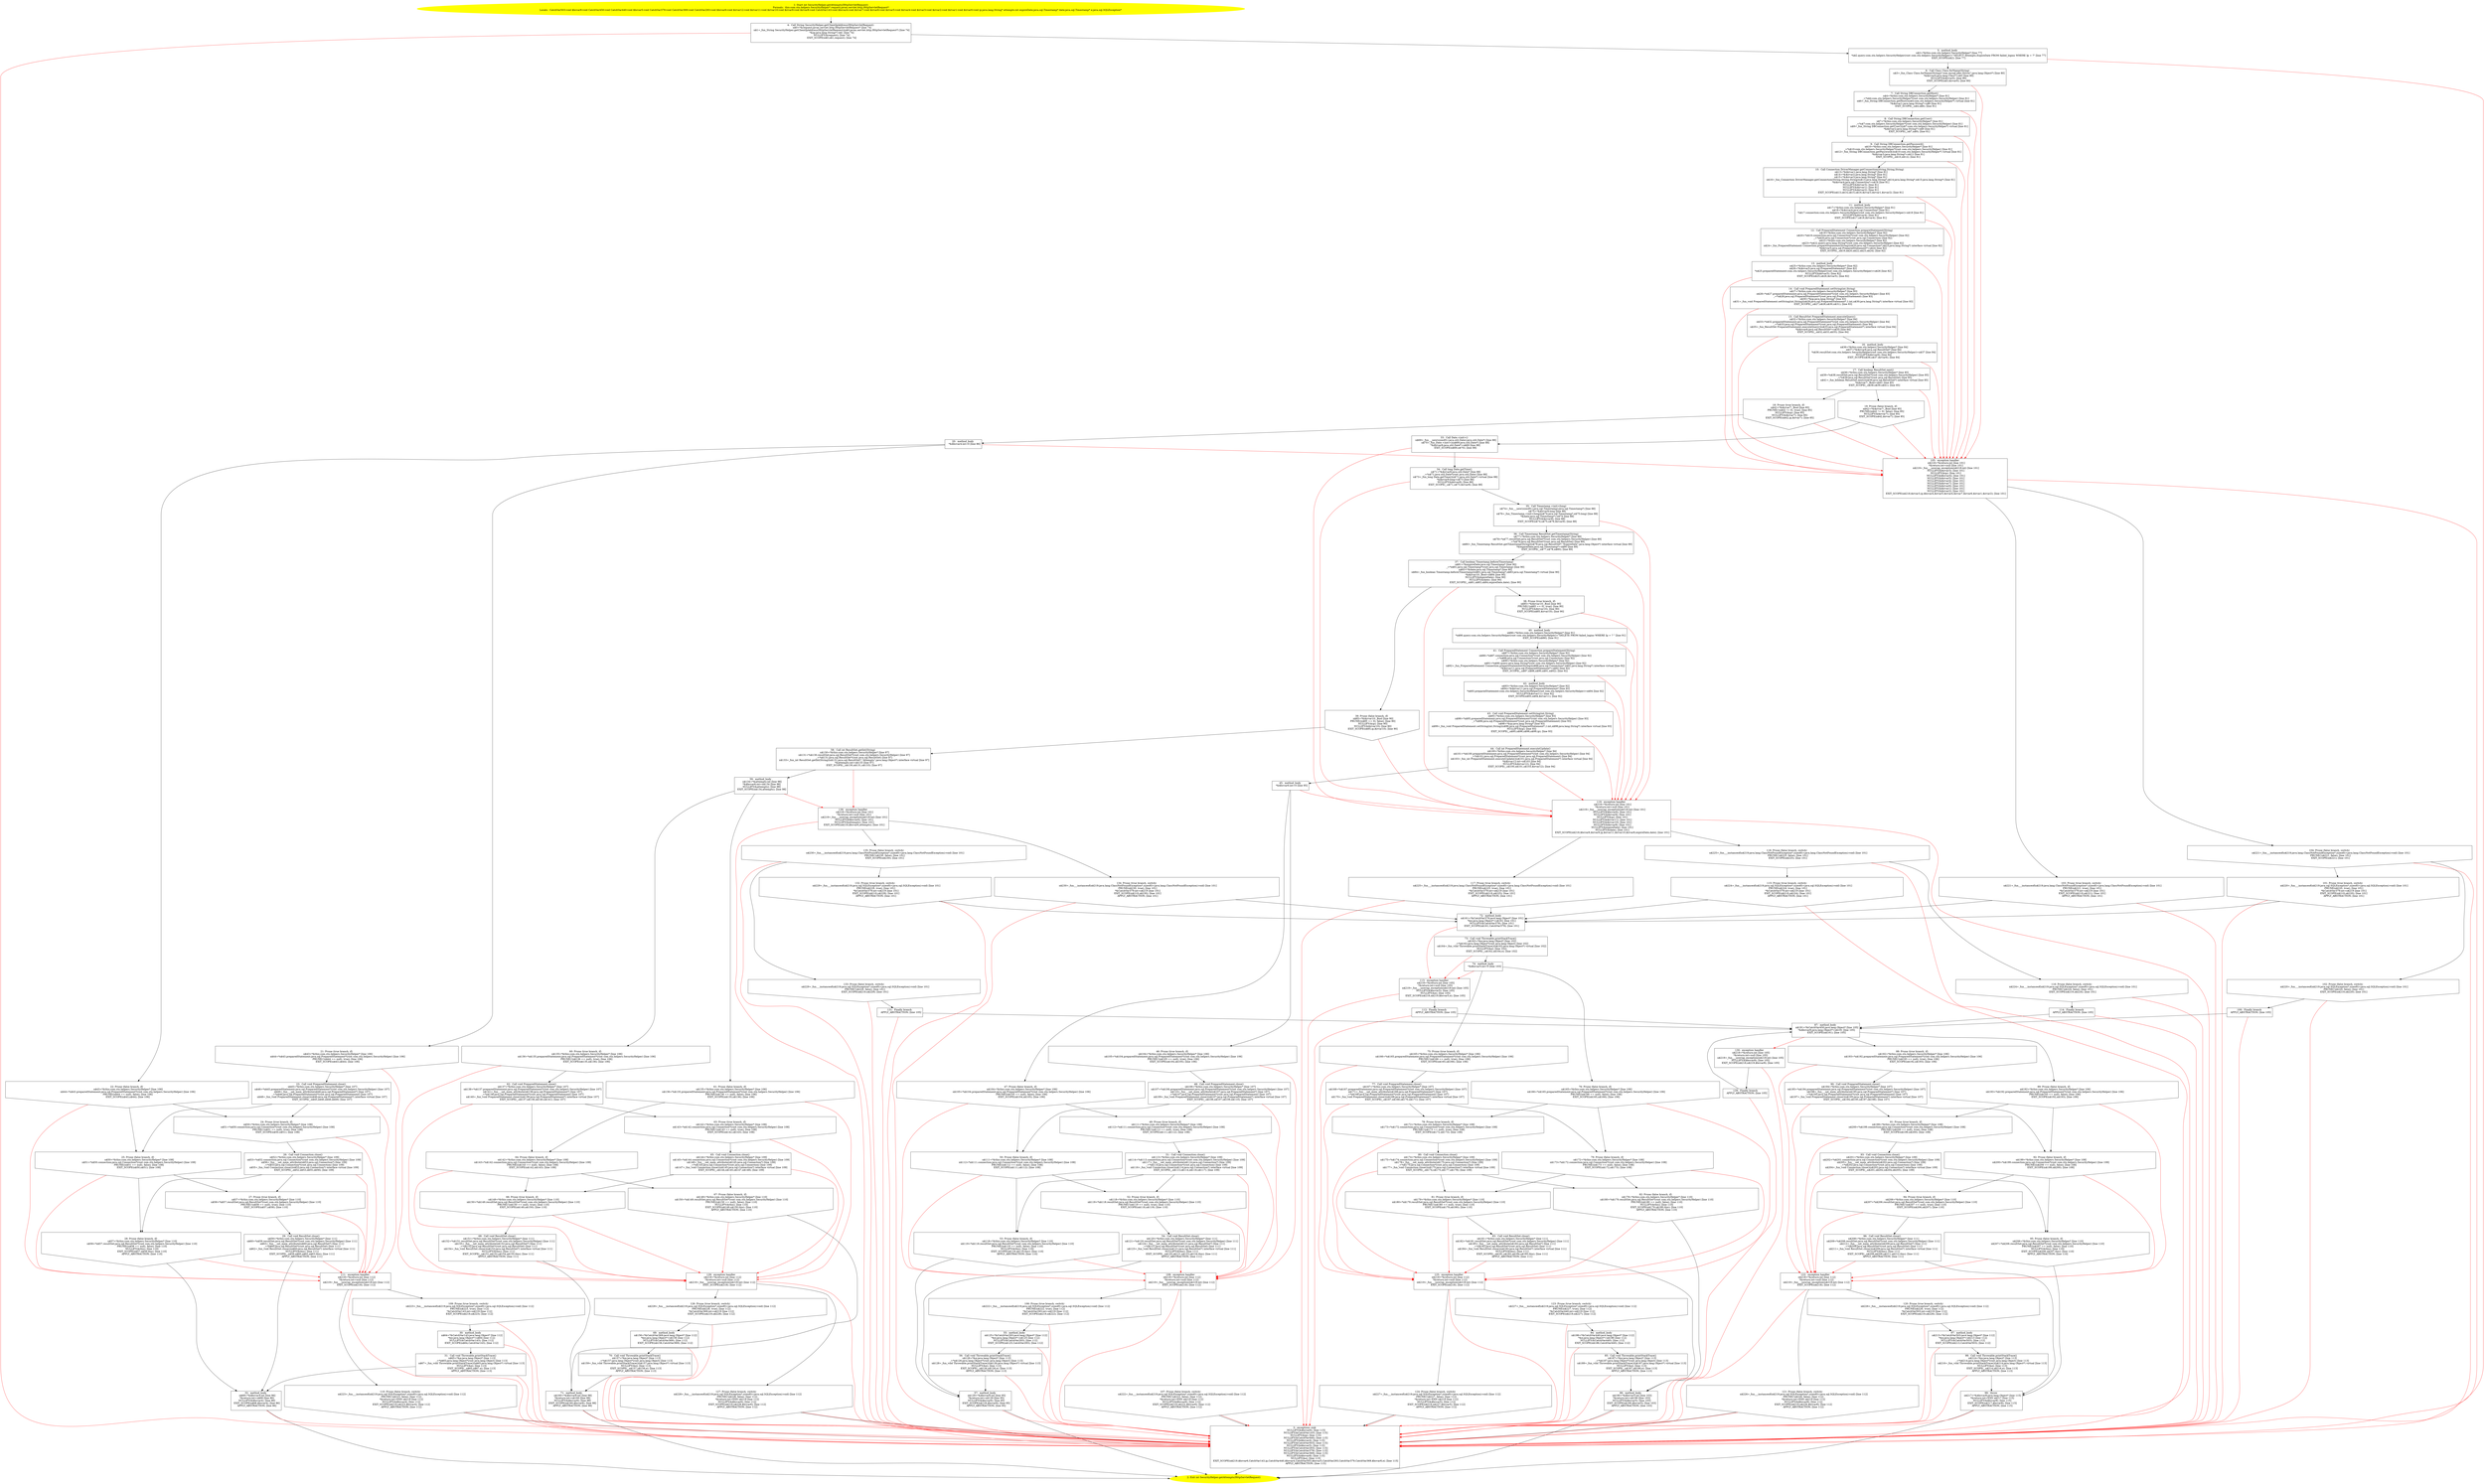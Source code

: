 /* @generated */
digraph cfg {
"com.stn.helpers.SecurityHelper.getAttempts(javax.servlet.http.HttpServletRequest):int.eef283651f16c05effd16985ae8a646c_1" [label="1: Start int SecurityHelper.getAttempts(HttpServletRequest)\nFormals:  this:com.stn.helpers.SecurityHelper* request:javax.servlet.http.HttpServletRequest*\nLocals:  CatchVar503:void $bcvar8:void CatchVar450:void CatchVar440:void $bcvar5:void CatchVar379:void CatchVar369:void CatchVar293:void $bcvar6:void $irvar12:void $irvar11:void $irvar10:void $irvar9:void $irvar8:void CatchVar143:void $bcvar4:void $irvar7:void $irvar6:void $irvar5:void $irvar4:void $irvar3:void $irvar2:void $irvar1:void $irvar0:void ip:java.lang.String* attempts:int expireDate:java.sql.Timestamp* date:java.sql.Timestamp* e:java.sql.SQLException* \n  " color=yellow style=filled]
	

	 "com.stn.helpers.SecurityHelper.getAttempts(javax.servlet.http.HttpServletRequest):int.eef283651f16c05effd16985ae8a646c_1" -> "com.stn.helpers.SecurityHelper.getAttempts(javax.servlet.http.HttpServletRequest):int.eef283651f16c05effd16985ae8a646c_4" ;
"com.stn.helpers.SecurityHelper.getAttempts(javax.servlet.http.HttpServletRequest):int.eef283651f16c05effd16985ae8a646c_2" [label="2: Exit int SecurityHelper.getAttempts(HttpServletRequest) \n  " color=yellow style=filled]
	

"com.stn.helpers.SecurityHelper.getAttempts(javax.servlet.http.HttpServletRequest):int.eef283651f16c05effd16985ae8a646c_3" [label="3:  exceptions sink \n   NULLIFY(&$bcvar6); [line 115]\n  NULLIFY(&CatchVar143); [line 115]\n  NULLIFY(&ip); [line 115]\n  NULLIFY(&CatchVar440); [line 115]\n  NULLIFY(&$bcvar4); [line 115]\n  NULLIFY(&CatchVar503); [line 115]\n  NULLIFY(&$bcvar5); [line 115]\n  NULLIFY(&CatchVar293); [line 115]\n  NULLIFY(&CatchVar379); [line 115]\n  NULLIFY(&CatchVar369); [line 115]\n  NULLIFY(&$bcvar8); [line 115]\n  NULLIFY(&e); [line 115]\n  EXIT_SCOPE(n$219,$bcvar6,CatchVar143,ip,CatchVar440,$bcvar4,CatchVar503,$bcvar5,CatchVar293,CatchVar379,CatchVar369,$bcvar8,e); [line 115]\n  APPLY_ABSTRACTION; [line 115]\n " shape="box"]
	

	 "com.stn.helpers.SecurityHelper.getAttempts(javax.servlet.http.HttpServletRequest):int.eef283651f16c05effd16985ae8a646c_3" -> "com.stn.helpers.SecurityHelper.getAttempts(javax.servlet.http.HttpServletRequest):int.eef283651f16c05effd16985ae8a646c_2" ;
"com.stn.helpers.SecurityHelper.getAttempts(javax.servlet.http.HttpServletRequest):int.eef283651f16c05effd16985ae8a646c_4" [label="4:  Call String SecurityHelper.getClientIpAddress(HttpServletRequest) \n   n$0=*&request:javax.servlet.http.HttpServletRequest* [line 74]\n  n$1=_fun_String SecurityHelper.getClientIpAddress(HttpServletRequest)(n$0:javax.servlet.http.HttpServletRequest*) [line 74]\n  *&ip:java.lang.String*=n$1 [line 74]\n  NULLIFY(&request); [line 74]\n  EXIT_SCOPE(n$0,n$1,request); [line 74]\n " shape="box"]
	

	 "com.stn.helpers.SecurityHelper.getAttempts(javax.servlet.http.HttpServletRequest):int.eef283651f16c05effd16985ae8a646c_4" -> "com.stn.helpers.SecurityHelper.getAttempts(javax.servlet.http.HttpServletRequest):int.eef283651f16c05effd16985ae8a646c_5" ;
	 "com.stn.helpers.SecurityHelper.getAttempts(javax.servlet.http.HttpServletRequest):int.eef283651f16c05effd16985ae8a646c_4" -> "com.stn.helpers.SecurityHelper.getAttempts(javax.servlet.http.HttpServletRequest):int.eef283651f16c05effd16985ae8a646c_3" [color="red" ];
"com.stn.helpers.SecurityHelper.getAttempts(javax.servlet.http.HttpServletRequest):int.eef283651f16c05effd16985ae8a646c_5" [label="5:  method_body \n   n$2=*&this:com.stn.helpers.SecurityHelper* [line 77]\n  *n$2.query:com.stn.helpers.SecurityHelper(root com.stn.helpers.SecurityHelper)=\"SELECT Attempts,ExpireDate FROM failed_logins WHERE Ip = ?\" [line 77]\n  EXIT_SCOPE(n$2); [line 77]\n " shape="box"]
	

	 "com.stn.helpers.SecurityHelper.getAttempts(javax.servlet.http.HttpServletRequest):int.eef283651f16c05effd16985ae8a646c_5" -> "com.stn.helpers.SecurityHelper.getAttempts(javax.servlet.http.HttpServletRequest):int.eef283651f16c05effd16985ae8a646c_6" ;
	 "com.stn.helpers.SecurityHelper.getAttempts(javax.servlet.http.HttpServletRequest):int.eef283651f16c05effd16985ae8a646c_5" -> "com.stn.helpers.SecurityHelper.getAttempts(javax.servlet.http.HttpServletRequest):int.eef283651f16c05effd16985ae8a646c_3" [color="red" ];
"com.stn.helpers.SecurityHelper.getAttempts(javax.servlet.http.HttpServletRequest):int.eef283651f16c05effd16985ae8a646c_6" [label="6:  Call Class Class.forName(String) \n   n$3=_fun_Class Class.forName(String)(\"com.mysql.jdbc.Driver\":java.lang.Object*) [line 80]\n  *&$irvar0:java.lang.Class*=n$3 [line 80]\n  NULLIFY(&$irvar0); [line 80]\n  EXIT_SCOPE(n$3,$irvar0); [line 80]\n " shape="box"]
	

	 "com.stn.helpers.SecurityHelper.getAttempts(javax.servlet.http.HttpServletRequest):int.eef283651f16c05effd16985ae8a646c_6" -> "com.stn.helpers.SecurityHelper.getAttempts(javax.servlet.http.HttpServletRequest):int.eef283651f16c05effd16985ae8a646c_7" ;
	 "com.stn.helpers.SecurityHelper.getAttempts(javax.servlet.http.HttpServletRequest):int.eef283651f16c05effd16985ae8a646c_6" -> "com.stn.helpers.SecurityHelper.getAttempts(javax.servlet.http.HttpServletRequest):int.eef283651f16c05effd16985ae8a646c_105" [color="red" ];
"com.stn.helpers.SecurityHelper.getAttempts(javax.servlet.http.HttpServletRequest):int.eef283651f16c05effd16985ae8a646c_7" [label="7:  Call String DBConnection.getHost() \n   n$4=*&this:com.stn.helpers.SecurityHelper* [line 81]\n  _=*n$4:com.stn.helpers.SecurityHelper*(root com.stn.helpers.SecurityHelper) [line 81]\n  n$6=_fun_String DBConnection.getHost()(n$4:com.stn.helpers.SecurityHelper*) virtual [line 81]\n  *&$irvar1:java.lang.String*=n$6 [line 81]\n  EXIT_SCOPE(_,n$4,n$6); [line 81]\n " shape="box"]
	

	 "com.stn.helpers.SecurityHelper.getAttempts(javax.servlet.http.HttpServletRequest):int.eef283651f16c05effd16985ae8a646c_7" -> "com.stn.helpers.SecurityHelper.getAttempts(javax.servlet.http.HttpServletRequest):int.eef283651f16c05effd16985ae8a646c_8" ;
	 "com.stn.helpers.SecurityHelper.getAttempts(javax.servlet.http.HttpServletRequest):int.eef283651f16c05effd16985ae8a646c_7" -> "com.stn.helpers.SecurityHelper.getAttempts(javax.servlet.http.HttpServletRequest):int.eef283651f16c05effd16985ae8a646c_105" [color="red" ];
"com.stn.helpers.SecurityHelper.getAttempts(javax.servlet.http.HttpServletRequest):int.eef283651f16c05effd16985ae8a646c_8" [label="8:  Call String DBConnection.getUser() \n   n$7=*&this:com.stn.helpers.SecurityHelper* [line 81]\n  _=*n$7:com.stn.helpers.SecurityHelper*(root com.stn.helpers.SecurityHelper) [line 81]\n  n$9=_fun_String DBConnection.getUser()(n$7:com.stn.helpers.SecurityHelper*) virtual [line 81]\n  *&$irvar2:java.lang.String*=n$9 [line 81]\n  EXIT_SCOPE(_,n$7,n$9); [line 81]\n " shape="box"]
	

	 "com.stn.helpers.SecurityHelper.getAttempts(javax.servlet.http.HttpServletRequest):int.eef283651f16c05effd16985ae8a646c_8" -> "com.stn.helpers.SecurityHelper.getAttempts(javax.servlet.http.HttpServletRequest):int.eef283651f16c05effd16985ae8a646c_9" ;
	 "com.stn.helpers.SecurityHelper.getAttempts(javax.servlet.http.HttpServletRequest):int.eef283651f16c05effd16985ae8a646c_8" -> "com.stn.helpers.SecurityHelper.getAttempts(javax.servlet.http.HttpServletRequest):int.eef283651f16c05effd16985ae8a646c_105" [color="red" ];
"com.stn.helpers.SecurityHelper.getAttempts(javax.servlet.http.HttpServletRequest):int.eef283651f16c05effd16985ae8a646c_9" [label="9:  Call String DBConnection.getPassword() \n   n$10=*&this:com.stn.helpers.SecurityHelper* [line 81]\n  _=*n$10:com.stn.helpers.SecurityHelper*(root com.stn.helpers.SecurityHelper) [line 81]\n  n$12=_fun_String DBConnection.getPassword()(n$10:com.stn.helpers.SecurityHelper*) virtual [line 81]\n  *&$irvar3:java.lang.String*=n$12 [line 81]\n  EXIT_SCOPE(_,n$10,n$12); [line 81]\n " shape="box"]
	

	 "com.stn.helpers.SecurityHelper.getAttempts(javax.servlet.http.HttpServletRequest):int.eef283651f16c05effd16985ae8a646c_9" -> "com.stn.helpers.SecurityHelper.getAttempts(javax.servlet.http.HttpServletRequest):int.eef283651f16c05effd16985ae8a646c_10" ;
	 "com.stn.helpers.SecurityHelper.getAttempts(javax.servlet.http.HttpServletRequest):int.eef283651f16c05effd16985ae8a646c_9" -> "com.stn.helpers.SecurityHelper.getAttempts(javax.servlet.http.HttpServletRequest):int.eef283651f16c05effd16985ae8a646c_105" [color="red" ];
"com.stn.helpers.SecurityHelper.getAttempts(javax.servlet.http.HttpServletRequest):int.eef283651f16c05effd16985ae8a646c_10" [label="10:  Call Connection DriverManager.getConnection(String,String,String) \n   n$13=*&$irvar1:java.lang.String* [line 81]\n  n$14=*&$irvar2:java.lang.String* [line 81]\n  n$15=*&$irvar3:java.lang.String* [line 81]\n  n$16=_fun_Connection DriverManager.getConnection(String,String,String)(n$13:java.lang.String*,n$14:java.lang.String*,n$15:java.lang.String*) [line 81]\n  *&$irvar4:java.sql.Connection*=n$16 [line 81]\n  NULLIFY(&$irvar3); [line 81]\n  NULLIFY(&$irvar1); [line 81]\n  NULLIFY(&$irvar2); [line 81]\n  EXIT_SCOPE(n$13,n$14,n$15,n$16,$irvar3,$irvar1,$irvar2); [line 81]\n " shape="box"]
	

	 "com.stn.helpers.SecurityHelper.getAttempts(javax.servlet.http.HttpServletRequest):int.eef283651f16c05effd16985ae8a646c_10" -> "com.stn.helpers.SecurityHelper.getAttempts(javax.servlet.http.HttpServletRequest):int.eef283651f16c05effd16985ae8a646c_11" ;
	 "com.stn.helpers.SecurityHelper.getAttempts(javax.servlet.http.HttpServletRequest):int.eef283651f16c05effd16985ae8a646c_10" -> "com.stn.helpers.SecurityHelper.getAttempts(javax.servlet.http.HttpServletRequest):int.eef283651f16c05effd16985ae8a646c_105" [color="red" ];
"com.stn.helpers.SecurityHelper.getAttempts(javax.servlet.http.HttpServletRequest):int.eef283651f16c05effd16985ae8a646c_11" [label="11:  method_body \n   n$17=*&this:com.stn.helpers.SecurityHelper* [line 81]\n  n$18=*&$irvar4:java.sql.Connection* [line 81]\n  *n$17.connection:com.stn.helpers.SecurityHelper(root com.stn.helpers.SecurityHelper)=n$18 [line 81]\n  NULLIFY(&$irvar4); [line 81]\n  EXIT_SCOPE(n$17,n$18,$irvar4); [line 81]\n " shape="box"]
	

	 "com.stn.helpers.SecurityHelper.getAttempts(javax.servlet.http.HttpServletRequest):int.eef283651f16c05effd16985ae8a646c_11" -> "com.stn.helpers.SecurityHelper.getAttempts(javax.servlet.http.HttpServletRequest):int.eef283651f16c05effd16985ae8a646c_12" ;
	 "com.stn.helpers.SecurityHelper.getAttempts(javax.servlet.http.HttpServletRequest):int.eef283651f16c05effd16985ae8a646c_11" -> "com.stn.helpers.SecurityHelper.getAttempts(javax.servlet.http.HttpServletRequest):int.eef283651f16c05effd16985ae8a646c_105" [color="red" ];
"com.stn.helpers.SecurityHelper.getAttempts(javax.servlet.http.HttpServletRequest):int.eef283651f16c05effd16985ae8a646c_12" [label="12:  Call PreparedStatement Connection.prepareStatement(String) \n   n$19=*&this:com.stn.helpers.SecurityHelper* [line 82]\n  n$20=*n$19.connection:java.sql.Connection*(root com.stn.helpers.SecurityHelper) [line 82]\n  _=*n$20:java.sql.Connection*(root java.sql.Connection) [line 82]\n  n$22=*&this:com.stn.helpers.SecurityHelper* [line 82]\n  n$23=*n$22.query:java.lang.String*(root com.stn.helpers.SecurityHelper) [line 82]\n  n$24=_fun_PreparedStatement Connection.prepareStatement(String)(n$20:java.sql.Connection*,n$23:java.lang.String*) interface virtual [line 82]\n  *&$irvar5:java.sql.PreparedStatement*=n$24 [line 82]\n  EXIT_SCOPE(_,n$19,n$20,n$22,n$23,n$24); [line 82]\n " shape="box"]
	

	 "com.stn.helpers.SecurityHelper.getAttempts(javax.servlet.http.HttpServletRequest):int.eef283651f16c05effd16985ae8a646c_12" -> "com.stn.helpers.SecurityHelper.getAttempts(javax.servlet.http.HttpServletRequest):int.eef283651f16c05effd16985ae8a646c_13" ;
	 "com.stn.helpers.SecurityHelper.getAttempts(javax.servlet.http.HttpServletRequest):int.eef283651f16c05effd16985ae8a646c_12" -> "com.stn.helpers.SecurityHelper.getAttempts(javax.servlet.http.HttpServletRequest):int.eef283651f16c05effd16985ae8a646c_105" [color="red" ];
"com.stn.helpers.SecurityHelper.getAttempts(javax.servlet.http.HttpServletRequest):int.eef283651f16c05effd16985ae8a646c_13" [label="13:  method_body \n   n$25=*&this:com.stn.helpers.SecurityHelper* [line 82]\n  n$26=*&$irvar5:java.sql.PreparedStatement* [line 82]\n  *n$25.preparedStatement:com.stn.helpers.SecurityHelper(root com.stn.helpers.SecurityHelper)=n$26 [line 82]\n  NULLIFY(&$irvar5); [line 82]\n  EXIT_SCOPE(n$25,n$26,$irvar5); [line 82]\n " shape="box"]
	

	 "com.stn.helpers.SecurityHelper.getAttempts(javax.servlet.http.HttpServletRequest):int.eef283651f16c05effd16985ae8a646c_13" -> "com.stn.helpers.SecurityHelper.getAttempts(javax.servlet.http.HttpServletRequest):int.eef283651f16c05effd16985ae8a646c_14" ;
	 "com.stn.helpers.SecurityHelper.getAttempts(javax.servlet.http.HttpServletRequest):int.eef283651f16c05effd16985ae8a646c_13" -> "com.stn.helpers.SecurityHelper.getAttempts(javax.servlet.http.HttpServletRequest):int.eef283651f16c05effd16985ae8a646c_105" [color="red" ];
"com.stn.helpers.SecurityHelper.getAttempts(javax.servlet.http.HttpServletRequest):int.eef283651f16c05effd16985ae8a646c_14" [label="14:  Call void PreparedStatement.setString(int,String) \n   n$27=*&this:com.stn.helpers.SecurityHelper* [line 83]\n  n$28=*n$27.preparedStatement:java.sql.PreparedStatement*(root com.stn.helpers.SecurityHelper) [line 83]\n  _=*n$28:java.sql.PreparedStatement*(root java.sql.PreparedStatement) [line 83]\n  n$30=*&ip:java.lang.String* [line 83]\n  n$31=_fun_void PreparedStatement.setString(int,String)(n$28:java.sql.PreparedStatement*,1:int,n$30:java.lang.String*) interface virtual [line 83]\n  EXIT_SCOPE(_,n$27,n$28,n$30,n$31); [line 83]\n " shape="box"]
	

	 "com.stn.helpers.SecurityHelper.getAttempts(javax.servlet.http.HttpServletRequest):int.eef283651f16c05effd16985ae8a646c_14" -> "com.stn.helpers.SecurityHelper.getAttempts(javax.servlet.http.HttpServletRequest):int.eef283651f16c05effd16985ae8a646c_15" ;
	 "com.stn.helpers.SecurityHelper.getAttempts(javax.servlet.http.HttpServletRequest):int.eef283651f16c05effd16985ae8a646c_14" -> "com.stn.helpers.SecurityHelper.getAttempts(javax.servlet.http.HttpServletRequest):int.eef283651f16c05effd16985ae8a646c_105" [color="red" ];
"com.stn.helpers.SecurityHelper.getAttempts(javax.servlet.http.HttpServletRequest):int.eef283651f16c05effd16985ae8a646c_15" [label="15:  Call ResultSet PreparedStatement.executeQuery() \n   n$32=*&this:com.stn.helpers.SecurityHelper* [line 84]\n  n$33=*n$32.preparedStatement:java.sql.PreparedStatement*(root com.stn.helpers.SecurityHelper) [line 84]\n  _=*n$33:java.sql.PreparedStatement*(root java.sql.PreparedStatement) [line 84]\n  n$35=_fun_ResultSet PreparedStatement.executeQuery()(n$33:java.sql.PreparedStatement*) interface virtual [line 84]\n  *&$irvar6:java.sql.ResultSet*=n$35 [line 84]\n  EXIT_SCOPE(_,n$32,n$33,n$35); [line 84]\n " shape="box"]
	

	 "com.stn.helpers.SecurityHelper.getAttempts(javax.servlet.http.HttpServletRequest):int.eef283651f16c05effd16985ae8a646c_15" -> "com.stn.helpers.SecurityHelper.getAttempts(javax.servlet.http.HttpServletRequest):int.eef283651f16c05effd16985ae8a646c_16" ;
	 "com.stn.helpers.SecurityHelper.getAttempts(javax.servlet.http.HttpServletRequest):int.eef283651f16c05effd16985ae8a646c_15" -> "com.stn.helpers.SecurityHelper.getAttempts(javax.servlet.http.HttpServletRequest):int.eef283651f16c05effd16985ae8a646c_105" [color="red" ];
"com.stn.helpers.SecurityHelper.getAttempts(javax.servlet.http.HttpServletRequest):int.eef283651f16c05effd16985ae8a646c_16" [label="16:  method_body \n   n$36=*&this:com.stn.helpers.SecurityHelper* [line 84]\n  n$37=*&$irvar6:java.sql.ResultSet* [line 84]\n  *n$36.resultSet:com.stn.helpers.SecurityHelper(root com.stn.helpers.SecurityHelper)=n$37 [line 84]\n  NULLIFY(&$irvar6); [line 84]\n  EXIT_SCOPE(n$36,n$37,$irvar6); [line 84]\n " shape="box"]
	

	 "com.stn.helpers.SecurityHelper.getAttempts(javax.servlet.http.HttpServletRequest):int.eef283651f16c05effd16985ae8a646c_16" -> "com.stn.helpers.SecurityHelper.getAttempts(javax.servlet.http.HttpServletRequest):int.eef283651f16c05effd16985ae8a646c_17" ;
	 "com.stn.helpers.SecurityHelper.getAttempts(javax.servlet.http.HttpServletRequest):int.eef283651f16c05effd16985ae8a646c_16" -> "com.stn.helpers.SecurityHelper.getAttempts(javax.servlet.http.HttpServletRequest):int.eef283651f16c05effd16985ae8a646c_105" [color="red" ];
"com.stn.helpers.SecurityHelper.getAttempts(javax.servlet.http.HttpServletRequest):int.eef283651f16c05effd16985ae8a646c_17" [label="17:  Call boolean ResultSet.next() \n   n$38=*&this:com.stn.helpers.SecurityHelper* [line 85]\n  n$39=*n$38.resultSet:java.sql.ResultSet*(root com.stn.helpers.SecurityHelper) [line 85]\n  _=*n$39:java.sql.ResultSet*(root java.sql.ResultSet) [line 85]\n  n$41=_fun_boolean ResultSet.next()(n$39:java.sql.ResultSet*) interface virtual [line 85]\n  *&$irvar7:_Bool=n$41 [line 85]\n  EXIT_SCOPE(_,n$38,n$39,n$41); [line 85]\n " shape="box"]
	

	 "com.stn.helpers.SecurityHelper.getAttempts(javax.servlet.http.HttpServletRequest):int.eef283651f16c05effd16985ae8a646c_17" -> "com.stn.helpers.SecurityHelper.getAttempts(javax.servlet.http.HttpServletRequest):int.eef283651f16c05effd16985ae8a646c_18" ;
	 "com.stn.helpers.SecurityHelper.getAttempts(javax.servlet.http.HttpServletRequest):int.eef283651f16c05effd16985ae8a646c_17" -> "com.stn.helpers.SecurityHelper.getAttempts(javax.servlet.http.HttpServletRequest):int.eef283651f16c05effd16985ae8a646c_19" ;
	 "com.stn.helpers.SecurityHelper.getAttempts(javax.servlet.http.HttpServletRequest):int.eef283651f16c05effd16985ae8a646c_17" -> "com.stn.helpers.SecurityHelper.getAttempts(javax.servlet.http.HttpServletRequest):int.eef283651f16c05effd16985ae8a646c_105" [color="red" ];
"com.stn.helpers.SecurityHelper.getAttempts(javax.servlet.http.HttpServletRequest):int.eef283651f16c05effd16985ae8a646c_18" [label="18: Prune (true branch, if) \n   n$42=*&$irvar7:_Bool [line 85]\n  PRUNE(!(n$42 != 0), true); [line 85]\n  NULLIFY(&ip); [line 85]\n  NULLIFY(&$irvar7); [line 85]\n  EXIT_SCOPE(n$42,ip,$irvar7); [line 85]\n " shape="invhouse"]
	

	 "com.stn.helpers.SecurityHelper.getAttempts(javax.servlet.http.HttpServletRequest):int.eef283651f16c05effd16985ae8a646c_18" -> "com.stn.helpers.SecurityHelper.getAttempts(javax.servlet.http.HttpServletRequest):int.eef283651f16c05effd16985ae8a646c_20" ;
	 "com.stn.helpers.SecurityHelper.getAttempts(javax.servlet.http.HttpServletRequest):int.eef283651f16c05effd16985ae8a646c_18" -> "com.stn.helpers.SecurityHelper.getAttempts(javax.servlet.http.HttpServletRequest):int.eef283651f16c05effd16985ae8a646c_105" [color="red" ];
"com.stn.helpers.SecurityHelper.getAttempts(javax.servlet.http.HttpServletRequest):int.eef283651f16c05effd16985ae8a646c_19" [label="19: Prune (false branch, if) \n   n$42=*&$irvar7:_Bool [line 85]\n  PRUNE((n$42 != 0), false); [line 85]\n  NULLIFY(&$irvar7); [line 85]\n  EXIT_SCOPE(n$42,$irvar7); [line 85]\n " shape="invhouse"]
	

	 "com.stn.helpers.SecurityHelper.getAttempts(javax.servlet.http.HttpServletRequest):int.eef283651f16c05effd16985ae8a646c_19" -> "com.stn.helpers.SecurityHelper.getAttempts(javax.servlet.http.HttpServletRequest):int.eef283651f16c05effd16985ae8a646c_33" ;
	 "com.stn.helpers.SecurityHelper.getAttempts(javax.servlet.http.HttpServletRequest):int.eef283651f16c05effd16985ae8a646c_19" -> "com.stn.helpers.SecurityHelper.getAttempts(javax.servlet.http.HttpServletRequest):int.eef283651f16c05effd16985ae8a646c_105" [color="red" ];
"com.stn.helpers.SecurityHelper.getAttempts(javax.servlet.http.HttpServletRequest):int.eef283651f16c05effd16985ae8a646c_20" [label="20:  method_body \n   *&$bcvar4:int=0 [line 86]\n " shape="box"]
	

	 "com.stn.helpers.SecurityHelper.getAttempts(javax.servlet.http.HttpServletRequest):int.eef283651f16c05effd16985ae8a646c_20" -> "com.stn.helpers.SecurityHelper.getAttempts(javax.servlet.http.HttpServletRequest):int.eef283651f16c05effd16985ae8a646c_21" ;
	 "com.stn.helpers.SecurityHelper.getAttempts(javax.servlet.http.HttpServletRequest):int.eef283651f16c05effd16985ae8a646c_20" -> "com.stn.helpers.SecurityHelper.getAttempts(javax.servlet.http.HttpServletRequest):int.eef283651f16c05effd16985ae8a646c_22" ;
	 "com.stn.helpers.SecurityHelper.getAttempts(javax.servlet.http.HttpServletRequest):int.eef283651f16c05effd16985ae8a646c_20" -> "com.stn.helpers.SecurityHelper.getAttempts(javax.servlet.http.HttpServletRequest):int.eef283651f16c05effd16985ae8a646c_105" [color="red" ];
"com.stn.helpers.SecurityHelper.getAttempts(javax.servlet.http.HttpServletRequest):int.eef283651f16c05effd16985ae8a646c_21" [label="21: Prune (true branch, if) \n   n$43=*&this:com.stn.helpers.SecurityHelper* [line 106]\n  n$44=*n$43.preparedStatement:java.sql.PreparedStatement*(root com.stn.helpers.SecurityHelper) [line 106]\n  PRUNE(!(n$44 == null), true); [line 106]\n  EXIT_SCOPE(n$43,n$44); [line 106]\n " shape="invhouse"]
	

	 "com.stn.helpers.SecurityHelper.getAttempts(javax.servlet.http.HttpServletRequest):int.eef283651f16c05effd16985ae8a646c_21" -> "com.stn.helpers.SecurityHelper.getAttempts(javax.servlet.http.HttpServletRequest):int.eef283651f16c05effd16985ae8a646c_23" ;
	 "com.stn.helpers.SecurityHelper.getAttempts(javax.servlet.http.HttpServletRequest):int.eef283651f16c05effd16985ae8a646c_21" -> "com.stn.helpers.SecurityHelper.getAttempts(javax.servlet.http.HttpServletRequest):int.eef283651f16c05effd16985ae8a646c_111" [color="red" ];
"com.stn.helpers.SecurityHelper.getAttempts(javax.servlet.http.HttpServletRequest):int.eef283651f16c05effd16985ae8a646c_22" [label="22: Prune (false branch, if) \n   n$43=*&this:com.stn.helpers.SecurityHelper* [line 106]\n  n$44=*n$43.preparedStatement:java.sql.PreparedStatement*(root com.stn.helpers.SecurityHelper) [line 106]\n  PRUNE((n$44 == null), false); [line 106]\n  EXIT_SCOPE(n$43,n$44); [line 106]\n " shape="invhouse"]
	

	 "com.stn.helpers.SecurityHelper.getAttempts(javax.servlet.http.HttpServletRequest):int.eef283651f16c05effd16985ae8a646c_22" -> "com.stn.helpers.SecurityHelper.getAttempts(javax.servlet.http.HttpServletRequest):int.eef283651f16c05effd16985ae8a646c_24" ;
	 "com.stn.helpers.SecurityHelper.getAttempts(javax.servlet.http.HttpServletRequest):int.eef283651f16c05effd16985ae8a646c_22" -> "com.stn.helpers.SecurityHelper.getAttempts(javax.servlet.http.HttpServletRequest):int.eef283651f16c05effd16985ae8a646c_25" ;
	 "com.stn.helpers.SecurityHelper.getAttempts(javax.servlet.http.HttpServletRequest):int.eef283651f16c05effd16985ae8a646c_22" -> "com.stn.helpers.SecurityHelper.getAttempts(javax.servlet.http.HttpServletRequest):int.eef283651f16c05effd16985ae8a646c_111" [color="red" ];
"com.stn.helpers.SecurityHelper.getAttempts(javax.servlet.http.HttpServletRequest):int.eef283651f16c05effd16985ae8a646c_23" [label="23:  Call void PreparedStatement.close() \n   n$45=*&this:com.stn.helpers.SecurityHelper* [line 107]\n  n$46=*n$45.preparedStatement:java.sql.PreparedStatement*(root com.stn.helpers.SecurityHelper) [line 107]\n  n$49=_fun___set_mem_attribute(n$46:java.sql.PreparedStatement*) [line 107]\n  _=*n$46:java.sql.PreparedStatement*(root java.sql.PreparedStatement) [line 107]\n  n$48=_fun_void PreparedStatement.close()(n$46:java.sql.PreparedStatement*) interface virtual [line 107]\n  EXIT_SCOPE(_,n$45,n$46,n$48,n$49); [line 107]\n " shape="box"]
	

	 "com.stn.helpers.SecurityHelper.getAttempts(javax.servlet.http.HttpServletRequest):int.eef283651f16c05effd16985ae8a646c_23" -> "com.stn.helpers.SecurityHelper.getAttempts(javax.servlet.http.HttpServletRequest):int.eef283651f16c05effd16985ae8a646c_24" ;
	 "com.stn.helpers.SecurityHelper.getAttempts(javax.servlet.http.HttpServletRequest):int.eef283651f16c05effd16985ae8a646c_23" -> "com.stn.helpers.SecurityHelper.getAttempts(javax.servlet.http.HttpServletRequest):int.eef283651f16c05effd16985ae8a646c_25" ;
	 "com.stn.helpers.SecurityHelper.getAttempts(javax.servlet.http.HttpServletRequest):int.eef283651f16c05effd16985ae8a646c_23" -> "com.stn.helpers.SecurityHelper.getAttempts(javax.servlet.http.HttpServletRequest):int.eef283651f16c05effd16985ae8a646c_111" [color="red" ];
"com.stn.helpers.SecurityHelper.getAttempts(javax.servlet.http.HttpServletRequest):int.eef283651f16c05effd16985ae8a646c_24" [label="24: Prune (true branch, if) \n   n$50=*&this:com.stn.helpers.SecurityHelper* [line 108]\n  n$51=*n$50.connection:java.sql.Connection*(root com.stn.helpers.SecurityHelper) [line 108]\n  PRUNE(!(n$51 == null), true); [line 108]\n  EXIT_SCOPE(n$50,n$51); [line 108]\n " shape="invhouse"]
	

	 "com.stn.helpers.SecurityHelper.getAttempts(javax.servlet.http.HttpServletRequest):int.eef283651f16c05effd16985ae8a646c_24" -> "com.stn.helpers.SecurityHelper.getAttempts(javax.servlet.http.HttpServletRequest):int.eef283651f16c05effd16985ae8a646c_26" ;
	 "com.stn.helpers.SecurityHelper.getAttempts(javax.servlet.http.HttpServletRequest):int.eef283651f16c05effd16985ae8a646c_24" -> "com.stn.helpers.SecurityHelper.getAttempts(javax.servlet.http.HttpServletRequest):int.eef283651f16c05effd16985ae8a646c_111" [color="red" ];
"com.stn.helpers.SecurityHelper.getAttempts(javax.servlet.http.HttpServletRequest):int.eef283651f16c05effd16985ae8a646c_25" [label="25: Prune (false branch, if) \n   n$50=*&this:com.stn.helpers.SecurityHelper* [line 108]\n  n$51=*n$50.connection:java.sql.Connection*(root com.stn.helpers.SecurityHelper) [line 108]\n  PRUNE((n$51 == null), false); [line 108]\n  EXIT_SCOPE(n$50,n$51); [line 108]\n " shape="invhouse"]
	

	 "com.stn.helpers.SecurityHelper.getAttempts(javax.servlet.http.HttpServletRequest):int.eef283651f16c05effd16985ae8a646c_25" -> "com.stn.helpers.SecurityHelper.getAttempts(javax.servlet.http.HttpServletRequest):int.eef283651f16c05effd16985ae8a646c_27" ;
	 "com.stn.helpers.SecurityHelper.getAttempts(javax.servlet.http.HttpServletRequest):int.eef283651f16c05effd16985ae8a646c_25" -> "com.stn.helpers.SecurityHelper.getAttempts(javax.servlet.http.HttpServletRequest):int.eef283651f16c05effd16985ae8a646c_28" ;
	 "com.stn.helpers.SecurityHelper.getAttempts(javax.servlet.http.HttpServletRequest):int.eef283651f16c05effd16985ae8a646c_25" -> "com.stn.helpers.SecurityHelper.getAttempts(javax.servlet.http.HttpServletRequest):int.eef283651f16c05effd16985ae8a646c_111" [color="red" ];
"com.stn.helpers.SecurityHelper.getAttempts(javax.servlet.http.HttpServletRequest):int.eef283651f16c05effd16985ae8a646c_26" [label="26:  Call void Connection.close() \n   n$52=*&this:com.stn.helpers.SecurityHelper* [line 109]\n  n$53=*n$52.connection:java.sql.Connection*(root com.stn.helpers.SecurityHelper) [line 109]\n  n$56=_fun___set_mem_attribute(n$53:java.sql.Connection*) [line 109]\n  _=*n$53:java.sql.Connection*(root java.sql.Connection) [line 109]\n  n$55=_fun_void Connection.close()(n$53:java.sql.Connection*) interface virtual [line 109]\n  EXIT_SCOPE(_,n$52,n$53,n$55,n$56); [line 109]\n " shape="box"]
	

	 "com.stn.helpers.SecurityHelper.getAttempts(javax.servlet.http.HttpServletRequest):int.eef283651f16c05effd16985ae8a646c_26" -> "com.stn.helpers.SecurityHelper.getAttempts(javax.servlet.http.HttpServletRequest):int.eef283651f16c05effd16985ae8a646c_27" ;
	 "com.stn.helpers.SecurityHelper.getAttempts(javax.servlet.http.HttpServletRequest):int.eef283651f16c05effd16985ae8a646c_26" -> "com.stn.helpers.SecurityHelper.getAttempts(javax.servlet.http.HttpServletRequest):int.eef283651f16c05effd16985ae8a646c_28" ;
	 "com.stn.helpers.SecurityHelper.getAttempts(javax.servlet.http.HttpServletRequest):int.eef283651f16c05effd16985ae8a646c_26" -> "com.stn.helpers.SecurityHelper.getAttempts(javax.servlet.http.HttpServletRequest):int.eef283651f16c05effd16985ae8a646c_111" [color="red" ];
"com.stn.helpers.SecurityHelper.getAttempts(javax.servlet.http.HttpServletRequest):int.eef283651f16c05effd16985ae8a646c_27" [label="27: Prune (true branch, if) \n   n$57=*&this:com.stn.helpers.SecurityHelper* [line 110]\n  n$58=*n$57.resultSet:java.sql.ResultSet*(root com.stn.helpers.SecurityHelper) [line 110]\n  PRUNE(!(n$58 == null), true); [line 110]\n  EXIT_SCOPE(n$57,n$58); [line 110]\n " shape="invhouse"]
	

	 "com.stn.helpers.SecurityHelper.getAttempts(javax.servlet.http.HttpServletRequest):int.eef283651f16c05effd16985ae8a646c_27" -> "com.stn.helpers.SecurityHelper.getAttempts(javax.servlet.http.HttpServletRequest):int.eef283651f16c05effd16985ae8a646c_29" ;
	 "com.stn.helpers.SecurityHelper.getAttempts(javax.servlet.http.HttpServletRequest):int.eef283651f16c05effd16985ae8a646c_27" -> "com.stn.helpers.SecurityHelper.getAttempts(javax.servlet.http.HttpServletRequest):int.eef283651f16c05effd16985ae8a646c_111" [color="red" ];
"com.stn.helpers.SecurityHelper.getAttempts(javax.servlet.http.HttpServletRequest):int.eef283651f16c05effd16985ae8a646c_28" [label="28: Prune (false branch, if) \n   n$57=*&this:com.stn.helpers.SecurityHelper* [line 110]\n  n$58=*n$57.resultSet:java.sql.ResultSet*(root com.stn.helpers.SecurityHelper) [line 110]\n  PRUNE((n$58 == null), false); [line 110]\n  NULLIFY(&this); [line 110]\n  EXIT_SCOPE(n$57,n$58,this); [line 110]\n  APPLY_ABSTRACTION; [line 110]\n " shape="invhouse"]
	

	 "com.stn.helpers.SecurityHelper.getAttempts(javax.servlet.http.HttpServletRequest):int.eef283651f16c05effd16985ae8a646c_28" -> "com.stn.helpers.SecurityHelper.getAttempts(javax.servlet.http.HttpServletRequest):int.eef283651f16c05effd16985ae8a646c_32" ;
	 "com.stn.helpers.SecurityHelper.getAttempts(javax.servlet.http.HttpServletRequest):int.eef283651f16c05effd16985ae8a646c_28" -> "com.stn.helpers.SecurityHelper.getAttempts(javax.servlet.http.HttpServletRequest):int.eef283651f16c05effd16985ae8a646c_111" [color="red" ];
"com.stn.helpers.SecurityHelper.getAttempts(javax.servlet.http.HttpServletRequest):int.eef283651f16c05effd16985ae8a646c_29" [label="29:  Call void ResultSet.close() \n   n$59=*&this:com.stn.helpers.SecurityHelper* [line 111]\n  n$60=*n$59.resultSet:java.sql.ResultSet*(root com.stn.helpers.SecurityHelper) [line 111]\n  n$63=_fun___set_mem_attribute(n$60:java.sql.ResultSet*) [line 111]\n  _=*n$60:java.sql.ResultSet*(root java.sql.ResultSet) [line 111]\n  n$62=_fun_void ResultSet.close()(n$60:java.sql.ResultSet*) interface virtual [line 111]\n  NULLIFY(&this); [line 111]\n  EXIT_SCOPE(_,n$59,n$60,n$62,n$63,this); [line 111]\n  APPLY_ABSTRACTION; [line 111]\n " shape="box"]
	

	 "com.stn.helpers.SecurityHelper.getAttempts(javax.servlet.http.HttpServletRequest):int.eef283651f16c05effd16985ae8a646c_29" -> "com.stn.helpers.SecurityHelper.getAttempts(javax.servlet.http.HttpServletRequest):int.eef283651f16c05effd16985ae8a646c_32" ;
	 "com.stn.helpers.SecurityHelper.getAttempts(javax.servlet.http.HttpServletRequest):int.eef283651f16c05effd16985ae8a646c_29" -> "com.stn.helpers.SecurityHelper.getAttempts(javax.servlet.http.HttpServletRequest):int.eef283651f16c05effd16985ae8a646c_111" [color="red" ];
"com.stn.helpers.SecurityHelper.getAttempts(javax.servlet.http.HttpServletRequest):int.eef283651f16c05effd16985ae8a646c_30" [label="30:  method_body \n   n$64=*&CatchVar143:java.lang.Object* [line 112]\n  *&e:java.lang.Object*=n$64 [line 112]\n  NULLIFY(&CatchVar143); [line 112]\n  EXIT_SCOPE(n$64,CatchVar143); [line 112]\n " shape="box"]
	

	 "com.stn.helpers.SecurityHelper.getAttempts(javax.servlet.http.HttpServletRequest):int.eef283651f16c05effd16985ae8a646c_30" -> "com.stn.helpers.SecurityHelper.getAttempts(javax.servlet.http.HttpServletRequest):int.eef283651f16c05effd16985ae8a646c_31" ;
	 "com.stn.helpers.SecurityHelper.getAttempts(javax.servlet.http.HttpServletRequest):int.eef283651f16c05effd16985ae8a646c_30" -> "com.stn.helpers.SecurityHelper.getAttempts(javax.servlet.http.HttpServletRequest):int.eef283651f16c05effd16985ae8a646c_3" [color="red" ];
"com.stn.helpers.SecurityHelper.getAttempts(javax.servlet.http.HttpServletRequest):int.eef283651f16c05effd16985ae8a646c_31" [label="31:  Call void Throwable.printStackTrace() \n   n$65=*&e:java.lang.Object* [line 113]\n  _=*n$65:java.lang.Object*(root java.lang.Object) [line 113]\n  n$67=_fun_void Throwable.printStackTrace()(n$65:java.lang.Object*) virtual [line 113]\n  NULLIFY(&e); [line 113]\n  EXIT_SCOPE(_,n$65,n$67,e); [line 113]\n  APPLY_ABSTRACTION; [line 113]\n " shape="box"]
	

	 "com.stn.helpers.SecurityHelper.getAttempts(javax.servlet.http.HttpServletRequest):int.eef283651f16c05effd16985ae8a646c_31" -> "com.stn.helpers.SecurityHelper.getAttempts(javax.servlet.http.HttpServletRequest):int.eef283651f16c05effd16985ae8a646c_32" ;
	 "com.stn.helpers.SecurityHelper.getAttempts(javax.servlet.http.HttpServletRequest):int.eef283651f16c05effd16985ae8a646c_31" -> "com.stn.helpers.SecurityHelper.getAttempts(javax.servlet.http.HttpServletRequest):int.eef283651f16c05effd16985ae8a646c_3" [color="red" ];
"com.stn.helpers.SecurityHelper.getAttempts(javax.servlet.http.HttpServletRequest):int.eef283651f16c05effd16985ae8a646c_32" [label="32:  method_body \n   n$68=*&$bcvar4:int [line 86]\n  *&return:int=n$68 [line 86]\n  NULLIFY(&$bcvar4); [line 86]\n  EXIT_SCOPE(n$68,$bcvar4); [line 86]\n  APPLY_ABSTRACTION; [line 86]\n " shape="box"]
	

	 "com.stn.helpers.SecurityHelper.getAttempts(javax.servlet.http.HttpServletRequest):int.eef283651f16c05effd16985ae8a646c_32" -> "com.stn.helpers.SecurityHelper.getAttempts(javax.servlet.http.HttpServletRequest):int.eef283651f16c05effd16985ae8a646c_2" ;
	 "com.stn.helpers.SecurityHelper.getAttempts(javax.servlet.http.HttpServletRequest):int.eef283651f16c05effd16985ae8a646c_32" -> "com.stn.helpers.SecurityHelper.getAttempts(javax.servlet.http.HttpServletRequest):int.eef283651f16c05effd16985ae8a646c_3" [color="red" ];
"com.stn.helpers.SecurityHelper.getAttempts(javax.servlet.http.HttpServletRequest):int.eef283651f16c05effd16985ae8a646c_33" [label="33:  Call Date.<init>() \n   n$69=_fun___new(sizeof(t=java.util.Date):java.util.Date*) [line 88]\n  n$70=_fun_Date.<init>()(n$69:java.util.Date*) [line 88]\n  *&$irvar8:java.util.Date*=n$69 [line 88]\n  EXIT_SCOPE(n$69,n$70); [line 88]\n " shape="box"]
	

	 "com.stn.helpers.SecurityHelper.getAttempts(javax.servlet.http.HttpServletRequest):int.eef283651f16c05effd16985ae8a646c_33" -> "com.stn.helpers.SecurityHelper.getAttempts(javax.servlet.http.HttpServletRequest):int.eef283651f16c05effd16985ae8a646c_34" ;
	 "com.stn.helpers.SecurityHelper.getAttempts(javax.servlet.http.HttpServletRequest):int.eef283651f16c05effd16985ae8a646c_33" -> "com.stn.helpers.SecurityHelper.getAttempts(javax.servlet.http.HttpServletRequest):int.eef283651f16c05effd16985ae8a646c_119" [color="red" ];
"com.stn.helpers.SecurityHelper.getAttempts(javax.servlet.http.HttpServletRequest):int.eef283651f16c05effd16985ae8a646c_34" [label="34:  Call long Date.getTime() \n   n$71=*&$irvar8:java.util.Date* [line 88]\n  _=*n$71:java.util.Date*(root java.util.Date) [line 88]\n  n$73=_fun_long Date.getTime()(n$71:java.util.Date*) virtual [line 88]\n  *&$irvar9:long=n$73 [line 88]\n  NULLIFY(&$irvar8); [line 88]\n  EXIT_SCOPE(_,n$71,n$73,$irvar8); [line 88]\n " shape="box"]
	

	 "com.stn.helpers.SecurityHelper.getAttempts(javax.servlet.http.HttpServletRequest):int.eef283651f16c05effd16985ae8a646c_34" -> "com.stn.helpers.SecurityHelper.getAttempts(javax.servlet.http.HttpServletRequest):int.eef283651f16c05effd16985ae8a646c_35" ;
	 "com.stn.helpers.SecurityHelper.getAttempts(javax.servlet.http.HttpServletRequest):int.eef283651f16c05effd16985ae8a646c_34" -> "com.stn.helpers.SecurityHelper.getAttempts(javax.servlet.http.HttpServletRequest):int.eef283651f16c05effd16985ae8a646c_119" [color="red" ];
"com.stn.helpers.SecurityHelper.getAttempts(javax.servlet.http.HttpServletRequest):int.eef283651f16c05effd16985ae8a646c_35" [label="35:  Call Timestamp.<init>(long) \n   n$74=_fun___new(sizeof(t=java.sql.Timestamp):java.sql.Timestamp*) [line 88]\n  n$75=*&$irvar9:long [line 88]\n  n$76=_fun_Timestamp.<init>(long)(n$74:java.sql.Timestamp*,n$75:long) [line 88]\n  *&date:java.sql.Timestamp*=n$74 [line 88]\n  NULLIFY(&$irvar9); [line 88]\n  EXIT_SCOPE(n$74,n$75,n$76,$irvar9); [line 88]\n " shape="box"]
	

	 "com.stn.helpers.SecurityHelper.getAttempts(javax.servlet.http.HttpServletRequest):int.eef283651f16c05effd16985ae8a646c_35" -> "com.stn.helpers.SecurityHelper.getAttempts(javax.servlet.http.HttpServletRequest):int.eef283651f16c05effd16985ae8a646c_36" ;
	 "com.stn.helpers.SecurityHelper.getAttempts(javax.servlet.http.HttpServletRequest):int.eef283651f16c05effd16985ae8a646c_35" -> "com.stn.helpers.SecurityHelper.getAttempts(javax.servlet.http.HttpServletRequest):int.eef283651f16c05effd16985ae8a646c_119" [color="red" ];
"com.stn.helpers.SecurityHelper.getAttempts(javax.servlet.http.HttpServletRequest):int.eef283651f16c05effd16985ae8a646c_36" [label="36:  Call Timestamp ResultSet.getTimestamp(String) \n   n$77=*&this:com.stn.helpers.SecurityHelper* [line 89]\n  n$78=*n$77.resultSet:java.sql.ResultSet*(root com.stn.helpers.SecurityHelper) [line 89]\n  _=*n$78:java.sql.ResultSet*(root java.sql.ResultSet) [line 89]\n  n$80=_fun_Timestamp ResultSet.getTimestamp(String)(n$78:java.sql.ResultSet*,\"ExpireDate\":java.lang.Object*) interface virtual [line 89]\n  *&expireDate:java.sql.Timestamp*=n$80 [line 89]\n  EXIT_SCOPE(_,n$77,n$78,n$80); [line 89]\n " shape="box"]
	

	 "com.stn.helpers.SecurityHelper.getAttempts(javax.servlet.http.HttpServletRequest):int.eef283651f16c05effd16985ae8a646c_36" -> "com.stn.helpers.SecurityHelper.getAttempts(javax.servlet.http.HttpServletRequest):int.eef283651f16c05effd16985ae8a646c_37" ;
	 "com.stn.helpers.SecurityHelper.getAttempts(javax.servlet.http.HttpServletRequest):int.eef283651f16c05effd16985ae8a646c_36" -> "com.stn.helpers.SecurityHelper.getAttempts(javax.servlet.http.HttpServletRequest):int.eef283651f16c05effd16985ae8a646c_119" [color="red" ];
"com.stn.helpers.SecurityHelper.getAttempts(javax.servlet.http.HttpServletRequest):int.eef283651f16c05effd16985ae8a646c_37" [label="37:  Call boolean Timestamp.before(Timestamp) \n   n$81=*&expireDate:java.sql.Timestamp* [line 90]\n  _=*n$81:java.sql.Timestamp*(root java.sql.Timestamp) [line 90]\n  n$83=*&date:java.sql.Timestamp* [line 90]\n  n$84=_fun_boolean Timestamp.before(Timestamp)(n$81:java.sql.Timestamp*,n$83:java.sql.Timestamp*) virtual [line 90]\n  *&$irvar10:_Bool=n$84 [line 90]\n  NULLIFY(&expireDate); [line 90]\n  NULLIFY(&date); [line 90]\n  EXIT_SCOPE(_,n$81,n$83,n$84,expireDate,date); [line 90]\n " shape="box"]
	

	 "com.stn.helpers.SecurityHelper.getAttempts(javax.servlet.http.HttpServletRequest):int.eef283651f16c05effd16985ae8a646c_37" -> "com.stn.helpers.SecurityHelper.getAttempts(javax.servlet.http.HttpServletRequest):int.eef283651f16c05effd16985ae8a646c_38" ;
	 "com.stn.helpers.SecurityHelper.getAttempts(javax.servlet.http.HttpServletRequest):int.eef283651f16c05effd16985ae8a646c_37" -> "com.stn.helpers.SecurityHelper.getAttempts(javax.servlet.http.HttpServletRequest):int.eef283651f16c05effd16985ae8a646c_39" ;
	 "com.stn.helpers.SecurityHelper.getAttempts(javax.servlet.http.HttpServletRequest):int.eef283651f16c05effd16985ae8a646c_37" -> "com.stn.helpers.SecurityHelper.getAttempts(javax.servlet.http.HttpServletRequest):int.eef283651f16c05effd16985ae8a646c_119" [color="red" ];
"com.stn.helpers.SecurityHelper.getAttempts(javax.servlet.http.HttpServletRequest):int.eef283651f16c05effd16985ae8a646c_38" [label="38: Prune (true branch, if) \n   n$85=*&$irvar10:_Bool [line 90]\n  PRUNE(!(n$85 == 0), true); [line 90]\n  NULLIFY(&$irvar10); [line 90]\n  EXIT_SCOPE(n$85,$irvar10); [line 90]\n " shape="invhouse"]
	

	 "com.stn.helpers.SecurityHelper.getAttempts(javax.servlet.http.HttpServletRequest):int.eef283651f16c05effd16985ae8a646c_38" -> "com.stn.helpers.SecurityHelper.getAttempts(javax.servlet.http.HttpServletRequest):int.eef283651f16c05effd16985ae8a646c_40" ;
	 "com.stn.helpers.SecurityHelper.getAttempts(javax.servlet.http.HttpServletRequest):int.eef283651f16c05effd16985ae8a646c_38" -> "com.stn.helpers.SecurityHelper.getAttempts(javax.servlet.http.HttpServletRequest):int.eef283651f16c05effd16985ae8a646c_119" [color="red" ];
"com.stn.helpers.SecurityHelper.getAttempts(javax.servlet.http.HttpServletRequest):int.eef283651f16c05effd16985ae8a646c_39" [label="39: Prune (false branch, if) \n   n$85=*&$irvar10:_Bool [line 90]\n  PRUNE((n$85 == 0), false); [line 90]\n  NULLIFY(&ip); [line 90]\n  NULLIFY(&$irvar10); [line 90]\n  EXIT_SCOPE(n$85,ip,$irvar10); [line 90]\n " shape="invhouse"]
	

	 "com.stn.helpers.SecurityHelper.getAttempts(javax.servlet.http.HttpServletRequest):int.eef283651f16c05effd16985ae8a646c_39" -> "com.stn.helpers.SecurityHelper.getAttempts(javax.servlet.http.HttpServletRequest):int.eef283651f16c05effd16985ae8a646c_58" ;
	 "com.stn.helpers.SecurityHelper.getAttempts(javax.servlet.http.HttpServletRequest):int.eef283651f16c05effd16985ae8a646c_39" -> "com.stn.helpers.SecurityHelper.getAttempts(javax.servlet.http.HttpServletRequest):int.eef283651f16c05effd16985ae8a646c_119" [color="red" ];
"com.stn.helpers.SecurityHelper.getAttempts(javax.servlet.http.HttpServletRequest):int.eef283651f16c05effd16985ae8a646c_40" [label="40:  method_body \n   n$86=*&this:com.stn.helpers.SecurityHelper* [line 91]\n  *n$86.query:com.stn.helpers.SecurityHelper(root com.stn.helpers.SecurityHelper)=\"DELETE FROM failed_logins WHERE Ip = ? \" [line 91]\n  EXIT_SCOPE(n$86); [line 91]\n " shape="box"]
	

	 "com.stn.helpers.SecurityHelper.getAttempts(javax.servlet.http.HttpServletRequest):int.eef283651f16c05effd16985ae8a646c_40" -> "com.stn.helpers.SecurityHelper.getAttempts(javax.servlet.http.HttpServletRequest):int.eef283651f16c05effd16985ae8a646c_41" ;
	 "com.stn.helpers.SecurityHelper.getAttempts(javax.servlet.http.HttpServletRequest):int.eef283651f16c05effd16985ae8a646c_40" -> "com.stn.helpers.SecurityHelper.getAttempts(javax.servlet.http.HttpServletRequest):int.eef283651f16c05effd16985ae8a646c_119" [color="red" ];
"com.stn.helpers.SecurityHelper.getAttempts(javax.servlet.http.HttpServletRequest):int.eef283651f16c05effd16985ae8a646c_41" [label="41:  Call PreparedStatement Connection.prepareStatement(String) \n   n$87=*&this:com.stn.helpers.SecurityHelper* [line 92]\n  n$88=*n$87.connection:java.sql.Connection*(root com.stn.helpers.SecurityHelper) [line 92]\n  _=*n$88:java.sql.Connection*(root java.sql.Connection) [line 92]\n  n$90=*&this:com.stn.helpers.SecurityHelper* [line 92]\n  n$91=*n$90.query:java.lang.String*(root com.stn.helpers.SecurityHelper) [line 92]\n  n$92=_fun_PreparedStatement Connection.prepareStatement(String)(n$88:java.sql.Connection*,n$91:java.lang.String*) interface virtual [line 92]\n  *&$irvar11:java.sql.PreparedStatement*=n$92 [line 92]\n  EXIT_SCOPE(_,n$87,n$88,n$90,n$91,n$92); [line 92]\n " shape="box"]
	

	 "com.stn.helpers.SecurityHelper.getAttempts(javax.servlet.http.HttpServletRequest):int.eef283651f16c05effd16985ae8a646c_41" -> "com.stn.helpers.SecurityHelper.getAttempts(javax.servlet.http.HttpServletRequest):int.eef283651f16c05effd16985ae8a646c_42" ;
	 "com.stn.helpers.SecurityHelper.getAttempts(javax.servlet.http.HttpServletRequest):int.eef283651f16c05effd16985ae8a646c_41" -> "com.stn.helpers.SecurityHelper.getAttempts(javax.servlet.http.HttpServletRequest):int.eef283651f16c05effd16985ae8a646c_119" [color="red" ];
"com.stn.helpers.SecurityHelper.getAttempts(javax.servlet.http.HttpServletRequest):int.eef283651f16c05effd16985ae8a646c_42" [label="42:  method_body \n   n$93=*&this:com.stn.helpers.SecurityHelper* [line 92]\n  n$94=*&$irvar11:java.sql.PreparedStatement* [line 92]\n  *n$93.preparedStatement:com.stn.helpers.SecurityHelper(root com.stn.helpers.SecurityHelper)=n$94 [line 92]\n  NULLIFY(&$irvar11); [line 92]\n  EXIT_SCOPE(n$93,n$94,$irvar11); [line 92]\n " shape="box"]
	

	 "com.stn.helpers.SecurityHelper.getAttempts(javax.servlet.http.HttpServletRequest):int.eef283651f16c05effd16985ae8a646c_42" -> "com.stn.helpers.SecurityHelper.getAttempts(javax.servlet.http.HttpServletRequest):int.eef283651f16c05effd16985ae8a646c_43" ;
	 "com.stn.helpers.SecurityHelper.getAttempts(javax.servlet.http.HttpServletRequest):int.eef283651f16c05effd16985ae8a646c_42" -> "com.stn.helpers.SecurityHelper.getAttempts(javax.servlet.http.HttpServletRequest):int.eef283651f16c05effd16985ae8a646c_119" [color="red" ];
"com.stn.helpers.SecurityHelper.getAttempts(javax.servlet.http.HttpServletRequest):int.eef283651f16c05effd16985ae8a646c_43" [label="43:  Call void PreparedStatement.setString(int,String) \n   n$95=*&this:com.stn.helpers.SecurityHelper* [line 93]\n  n$96=*n$95.preparedStatement:java.sql.PreparedStatement*(root com.stn.helpers.SecurityHelper) [line 93]\n  _=*n$96:java.sql.PreparedStatement*(root java.sql.PreparedStatement) [line 93]\n  n$98=*&ip:java.lang.String* [line 93]\n  n$99=_fun_void PreparedStatement.setString(int,String)(n$96:java.sql.PreparedStatement*,1:int,n$98:java.lang.String*) interface virtual [line 93]\n  NULLIFY(&ip); [line 93]\n  EXIT_SCOPE(_,n$95,n$96,n$98,n$99,ip); [line 93]\n " shape="box"]
	

	 "com.stn.helpers.SecurityHelper.getAttempts(javax.servlet.http.HttpServletRequest):int.eef283651f16c05effd16985ae8a646c_43" -> "com.stn.helpers.SecurityHelper.getAttempts(javax.servlet.http.HttpServletRequest):int.eef283651f16c05effd16985ae8a646c_44" ;
	 "com.stn.helpers.SecurityHelper.getAttempts(javax.servlet.http.HttpServletRequest):int.eef283651f16c05effd16985ae8a646c_43" -> "com.stn.helpers.SecurityHelper.getAttempts(javax.servlet.http.HttpServletRequest):int.eef283651f16c05effd16985ae8a646c_119" [color="red" ];
"com.stn.helpers.SecurityHelper.getAttempts(javax.servlet.http.HttpServletRequest):int.eef283651f16c05effd16985ae8a646c_44" [label="44:  Call int PreparedStatement.executeUpdate() \n   n$100=*&this:com.stn.helpers.SecurityHelper* [line 94]\n  n$101=*n$100.preparedStatement:java.sql.PreparedStatement*(root com.stn.helpers.SecurityHelper) [line 94]\n  _=*n$101:java.sql.PreparedStatement*(root java.sql.PreparedStatement) [line 94]\n  n$103=_fun_int PreparedStatement.executeUpdate()(n$101:java.sql.PreparedStatement*) interface virtual [line 94]\n  *&$irvar12:int=n$103 [line 94]\n  NULLIFY(&$irvar12); [line 94]\n  EXIT_SCOPE(_,n$100,n$101,n$103,$irvar12); [line 94]\n " shape="box"]
	

	 "com.stn.helpers.SecurityHelper.getAttempts(javax.servlet.http.HttpServletRequest):int.eef283651f16c05effd16985ae8a646c_44" -> "com.stn.helpers.SecurityHelper.getAttempts(javax.servlet.http.HttpServletRequest):int.eef283651f16c05effd16985ae8a646c_45" ;
	 "com.stn.helpers.SecurityHelper.getAttempts(javax.servlet.http.HttpServletRequest):int.eef283651f16c05effd16985ae8a646c_44" -> "com.stn.helpers.SecurityHelper.getAttempts(javax.servlet.http.HttpServletRequest):int.eef283651f16c05effd16985ae8a646c_119" [color="red" ];
"com.stn.helpers.SecurityHelper.getAttempts(javax.servlet.http.HttpServletRequest):int.eef283651f16c05effd16985ae8a646c_45" [label="45:  method_body \n   *&$bcvar6:int=0 [line 95]\n " shape="box"]
	

	 "com.stn.helpers.SecurityHelper.getAttempts(javax.servlet.http.HttpServletRequest):int.eef283651f16c05effd16985ae8a646c_45" -> "com.stn.helpers.SecurityHelper.getAttempts(javax.servlet.http.HttpServletRequest):int.eef283651f16c05effd16985ae8a646c_46" ;
	 "com.stn.helpers.SecurityHelper.getAttempts(javax.servlet.http.HttpServletRequest):int.eef283651f16c05effd16985ae8a646c_45" -> "com.stn.helpers.SecurityHelper.getAttempts(javax.servlet.http.HttpServletRequest):int.eef283651f16c05effd16985ae8a646c_47" ;
	 "com.stn.helpers.SecurityHelper.getAttempts(javax.servlet.http.HttpServletRequest):int.eef283651f16c05effd16985ae8a646c_45" -> "com.stn.helpers.SecurityHelper.getAttempts(javax.servlet.http.HttpServletRequest):int.eef283651f16c05effd16985ae8a646c_119" [color="red" ];
"com.stn.helpers.SecurityHelper.getAttempts(javax.servlet.http.HttpServletRequest):int.eef283651f16c05effd16985ae8a646c_46" [label="46: Prune (true branch, if) \n   n$104=*&this:com.stn.helpers.SecurityHelper* [line 106]\n  n$105=*n$104.preparedStatement:java.sql.PreparedStatement*(root com.stn.helpers.SecurityHelper) [line 106]\n  PRUNE(!(n$105 == null), true); [line 106]\n  EXIT_SCOPE(n$104,n$105); [line 106]\n " shape="invhouse"]
	

	 "com.stn.helpers.SecurityHelper.getAttempts(javax.servlet.http.HttpServletRequest):int.eef283651f16c05effd16985ae8a646c_46" -> "com.stn.helpers.SecurityHelper.getAttempts(javax.servlet.http.HttpServletRequest):int.eef283651f16c05effd16985ae8a646c_48" ;
	 "com.stn.helpers.SecurityHelper.getAttempts(javax.servlet.http.HttpServletRequest):int.eef283651f16c05effd16985ae8a646c_46" -> "com.stn.helpers.SecurityHelper.getAttempts(javax.servlet.http.HttpServletRequest):int.eef283651f16c05effd16985ae8a646c_108" [color="red" ];
"com.stn.helpers.SecurityHelper.getAttempts(javax.servlet.http.HttpServletRequest):int.eef283651f16c05effd16985ae8a646c_47" [label="47: Prune (false branch, if) \n   n$104=*&this:com.stn.helpers.SecurityHelper* [line 106]\n  n$105=*n$104.preparedStatement:java.sql.PreparedStatement*(root com.stn.helpers.SecurityHelper) [line 106]\n  PRUNE((n$105 == null), false); [line 106]\n  EXIT_SCOPE(n$104,n$105); [line 106]\n " shape="invhouse"]
	

	 "com.stn.helpers.SecurityHelper.getAttempts(javax.servlet.http.HttpServletRequest):int.eef283651f16c05effd16985ae8a646c_47" -> "com.stn.helpers.SecurityHelper.getAttempts(javax.servlet.http.HttpServletRequest):int.eef283651f16c05effd16985ae8a646c_49" ;
	 "com.stn.helpers.SecurityHelper.getAttempts(javax.servlet.http.HttpServletRequest):int.eef283651f16c05effd16985ae8a646c_47" -> "com.stn.helpers.SecurityHelper.getAttempts(javax.servlet.http.HttpServletRequest):int.eef283651f16c05effd16985ae8a646c_50" ;
	 "com.stn.helpers.SecurityHelper.getAttempts(javax.servlet.http.HttpServletRequest):int.eef283651f16c05effd16985ae8a646c_47" -> "com.stn.helpers.SecurityHelper.getAttempts(javax.servlet.http.HttpServletRequest):int.eef283651f16c05effd16985ae8a646c_108" [color="red" ];
"com.stn.helpers.SecurityHelper.getAttempts(javax.servlet.http.HttpServletRequest):int.eef283651f16c05effd16985ae8a646c_48" [label="48:  Call void PreparedStatement.close() \n   n$106=*&this:com.stn.helpers.SecurityHelper* [line 107]\n  n$107=*n$106.preparedStatement:java.sql.PreparedStatement*(root com.stn.helpers.SecurityHelper) [line 107]\n  n$110=_fun___set_mem_attribute(n$107:java.sql.PreparedStatement*) [line 107]\n  _=*n$107:java.sql.PreparedStatement*(root java.sql.PreparedStatement) [line 107]\n  n$109=_fun_void PreparedStatement.close()(n$107:java.sql.PreparedStatement*) interface virtual [line 107]\n  EXIT_SCOPE(_,n$106,n$107,n$109,n$110); [line 107]\n " shape="box"]
	

	 "com.stn.helpers.SecurityHelper.getAttempts(javax.servlet.http.HttpServletRequest):int.eef283651f16c05effd16985ae8a646c_48" -> "com.stn.helpers.SecurityHelper.getAttempts(javax.servlet.http.HttpServletRequest):int.eef283651f16c05effd16985ae8a646c_49" ;
	 "com.stn.helpers.SecurityHelper.getAttempts(javax.servlet.http.HttpServletRequest):int.eef283651f16c05effd16985ae8a646c_48" -> "com.stn.helpers.SecurityHelper.getAttempts(javax.servlet.http.HttpServletRequest):int.eef283651f16c05effd16985ae8a646c_50" ;
	 "com.stn.helpers.SecurityHelper.getAttempts(javax.servlet.http.HttpServletRequest):int.eef283651f16c05effd16985ae8a646c_48" -> "com.stn.helpers.SecurityHelper.getAttempts(javax.servlet.http.HttpServletRequest):int.eef283651f16c05effd16985ae8a646c_108" [color="red" ];
"com.stn.helpers.SecurityHelper.getAttempts(javax.servlet.http.HttpServletRequest):int.eef283651f16c05effd16985ae8a646c_49" [label="49: Prune (true branch, if) \n   n$111=*&this:com.stn.helpers.SecurityHelper* [line 108]\n  n$112=*n$111.connection:java.sql.Connection*(root com.stn.helpers.SecurityHelper) [line 108]\n  PRUNE(!(n$112 == null), true); [line 108]\n  EXIT_SCOPE(n$111,n$112); [line 108]\n " shape="invhouse"]
	

	 "com.stn.helpers.SecurityHelper.getAttempts(javax.servlet.http.HttpServletRequest):int.eef283651f16c05effd16985ae8a646c_49" -> "com.stn.helpers.SecurityHelper.getAttempts(javax.servlet.http.HttpServletRequest):int.eef283651f16c05effd16985ae8a646c_51" ;
	 "com.stn.helpers.SecurityHelper.getAttempts(javax.servlet.http.HttpServletRequest):int.eef283651f16c05effd16985ae8a646c_49" -> "com.stn.helpers.SecurityHelper.getAttempts(javax.servlet.http.HttpServletRequest):int.eef283651f16c05effd16985ae8a646c_108" [color="red" ];
"com.stn.helpers.SecurityHelper.getAttempts(javax.servlet.http.HttpServletRequest):int.eef283651f16c05effd16985ae8a646c_50" [label="50: Prune (false branch, if) \n   n$111=*&this:com.stn.helpers.SecurityHelper* [line 108]\n  n$112=*n$111.connection:java.sql.Connection*(root com.stn.helpers.SecurityHelper) [line 108]\n  PRUNE((n$112 == null), false); [line 108]\n  EXIT_SCOPE(n$111,n$112); [line 108]\n " shape="invhouse"]
	

	 "com.stn.helpers.SecurityHelper.getAttempts(javax.servlet.http.HttpServletRequest):int.eef283651f16c05effd16985ae8a646c_50" -> "com.stn.helpers.SecurityHelper.getAttempts(javax.servlet.http.HttpServletRequest):int.eef283651f16c05effd16985ae8a646c_52" ;
	 "com.stn.helpers.SecurityHelper.getAttempts(javax.servlet.http.HttpServletRequest):int.eef283651f16c05effd16985ae8a646c_50" -> "com.stn.helpers.SecurityHelper.getAttempts(javax.servlet.http.HttpServletRequest):int.eef283651f16c05effd16985ae8a646c_53" ;
	 "com.stn.helpers.SecurityHelper.getAttempts(javax.servlet.http.HttpServletRequest):int.eef283651f16c05effd16985ae8a646c_50" -> "com.stn.helpers.SecurityHelper.getAttempts(javax.servlet.http.HttpServletRequest):int.eef283651f16c05effd16985ae8a646c_108" [color="red" ];
"com.stn.helpers.SecurityHelper.getAttempts(javax.servlet.http.HttpServletRequest):int.eef283651f16c05effd16985ae8a646c_51" [label="51:  Call void Connection.close() \n   n$113=*&this:com.stn.helpers.SecurityHelper* [line 109]\n  n$114=*n$113.connection:java.sql.Connection*(root com.stn.helpers.SecurityHelper) [line 109]\n  n$117=_fun___set_mem_attribute(n$114:java.sql.Connection*) [line 109]\n  _=*n$114:java.sql.Connection*(root java.sql.Connection) [line 109]\n  n$116=_fun_void Connection.close()(n$114:java.sql.Connection*) interface virtual [line 109]\n  EXIT_SCOPE(_,n$113,n$114,n$116,n$117); [line 109]\n " shape="box"]
	

	 "com.stn.helpers.SecurityHelper.getAttempts(javax.servlet.http.HttpServletRequest):int.eef283651f16c05effd16985ae8a646c_51" -> "com.stn.helpers.SecurityHelper.getAttempts(javax.servlet.http.HttpServletRequest):int.eef283651f16c05effd16985ae8a646c_52" ;
	 "com.stn.helpers.SecurityHelper.getAttempts(javax.servlet.http.HttpServletRequest):int.eef283651f16c05effd16985ae8a646c_51" -> "com.stn.helpers.SecurityHelper.getAttempts(javax.servlet.http.HttpServletRequest):int.eef283651f16c05effd16985ae8a646c_53" ;
	 "com.stn.helpers.SecurityHelper.getAttempts(javax.servlet.http.HttpServletRequest):int.eef283651f16c05effd16985ae8a646c_51" -> "com.stn.helpers.SecurityHelper.getAttempts(javax.servlet.http.HttpServletRequest):int.eef283651f16c05effd16985ae8a646c_108" [color="red" ];
"com.stn.helpers.SecurityHelper.getAttempts(javax.servlet.http.HttpServletRequest):int.eef283651f16c05effd16985ae8a646c_52" [label="52: Prune (true branch, if) \n   n$118=*&this:com.stn.helpers.SecurityHelper* [line 110]\n  n$119=*n$118.resultSet:java.sql.ResultSet*(root com.stn.helpers.SecurityHelper) [line 110]\n  PRUNE(!(n$119 == null), true); [line 110]\n  EXIT_SCOPE(n$118,n$119); [line 110]\n " shape="invhouse"]
	

	 "com.stn.helpers.SecurityHelper.getAttempts(javax.servlet.http.HttpServletRequest):int.eef283651f16c05effd16985ae8a646c_52" -> "com.stn.helpers.SecurityHelper.getAttempts(javax.servlet.http.HttpServletRequest):int.eef283651f16c05effd16985ae8a646c_54" ;
	 "com.stn.helpers.SecurityHelper.getAttempts(javax.servlet.http.HttpServletRequest):int.eef283651f16c05effd16985ae8a646c_52" -> "com.stn.helpers.SecurityHelper.getAttempts(javax.servlet.http.HttpServletRequest):int.eef283651f16c05effd16985ae8a646c_108" [color="red" ];
"com.stn.helpers.SecurityHelper.getAttempts(javax.servlet.http.HttpServletRequest):int.eef283651f16c05effd16985ae8a646c_53" [label="53: Prune (false branch, if) \n   n$118=*&this:com.stn.helpers.SecurityHelper* [line 110]\n  n$119=*n$118.resultSet:java.sql.ResultSet*(root com.stn.helpers.SecurityHelper) [line 110]\n  PRUNE((n$119 == null), false); [line 110]\n  NULLIFY(&this); [line 110]\n  EXIT_SCOPE(n$118,n$119,this); [line 110]\n  APPLY_ABSTRACTION; [line 110]\n " shape="invhouse"]
	

	 "com.stn.helpers.SecurityHelper.getAttempts(javax.servlet.http.HttpServletRequest):int.eef283651f16c05effd16985ae8a646c_53" -> "com.stn.helpers.SecurityHelper.getAttempts(javax.servlet.http.HttpServletRequest):int.eef283651f16c05effd16985ae8a646c_57" ;
	 "com.stn.helpers.SecurityHelper.getAttempts(javax.servlet.http.HttpServletRequest):int.eef283651f16c05effd16985ae8a646c_53" -> "com.stn.helpers.SecurityHelper.getAttempts(javax.servlet.http.HttpServletRequest):int.eef283651f16c05effd16985ae8a646c_108" [color="red" ];
"com.stn.helpers.SecurityHelper.getAttempts(javax.servlet.http.HttpServletRequest):int.eef283651f16c05effd16985ae8a646c_54" [label="54:  Call void ResultSet.close() \n   n$120=*&this:com.stn.helpers.SecurityHelper* [line 111]\n  n$121=*n$120.resultSet:java.sql.ResultSet*(root com.stn.helpers.SecurityHelper) [line 111]\n  n$124=_fun___set_mem_attribute(n$121:java.sql.ResultSet*) [line 111]\n  _=*n$121:java.sql.ResultSet*(root java.sql.ResultSet) [line 111]\n  n$123=_fun_void ResultSet.close()(n$121:java.sql.ResultSet*) interface virtual [line 111]\n  NULLIFY(&this); [line 111]\n  EXIT_SCOPE(_,n$120,n$121,n$123,n$124,this); [line 111]\n  APPLY_ABSTRACTION; [line 111]\n " shape="box"]
	

	 "com.stn.helpers.SecurityHelper.getAttempts(javax.servlet.http.HttpServletRequest):int.eef283651f16c05effd16985ae8a646c_54" -> "com.stn.helpers.SecurityHelper.getAttempts(javax.servlet.http.HttpServletRequest):int.eef283651f16c05effd16985ae8a646c_57" ;
	 "com.stn.helpers.SecurityHelper.getAttempts(javax.servlet.http.HttpServletRequest):int.eef283651f16c05effd16985ae8a646c_54" -> "com.stn.helpers.SecurityHelper.getAttempts(javax.servlet.http.HttpServletRequest):int.eef283651f16c05effd16985ae8a646c_108" [color="red" ];
"com.stn.helpers.SecurityHelper.getAttempts(javax.servlet.http.HttpServletRequest):int.eef283651f16c05effd16985ae8a646c_55" [label="55:  method_body \n   n$125=*&CatchVar293:java.lang.Object* [line 112]\n  *&e:java.lang.Object*=n$125 [line 112]\n  NULLIFY(&CatchVar293); [line 112]\n  EXIT_SCOPE(n$125,CatchVar293); [line 112]\n " shape="box"]
	

	 "com.stn.helpers.SecurityHelper.getAttempts(javax.servlet.http.HttpServletRequest):int.eef283651f16c05effd16985ae8a646c_55" -> "com.stn.helpers.SecurityHelper.getAttempts(javax.servlet.http.HttpServletRequest):int.eef283651f16c05effd16985ae8a646c_56" ;
	 "com.stn.helpers.SecurityHelper.getAttempts(javax.servlet.http.HttpServletRequest):int.eef283651f16c05effd16985ae8a646c_55" -> "com.stn.helpers.SecurityHelper.getAttempts(javax.servlet.http.HttpServletRequest):int.eef283651f16c05effd16985ae8a646c_3" [color="red" ];
"com.stn.helpers.SecurityHelper.getAttempts(javax.servlet.http.HttpServletRequest):int.eef283651f16c05effd16985ae8a646c_56" [label="56:  Call void Throwable.printStackTrace() \n   n$126=*&e:java.lang.Object* [line 113]\n  _=*n$126:java.lang.Object*(root java.lang.Object) [line 113]\n  n$128=_fun_void Throwable.printStackTrace()(n$126:java.lang.Object*) virtual [line 113]\n  NULLIFY(&e); [line 113]\n  EXIT_SCOPE(_,n$126,n$128,e); [line 113]\n  APPLY_ABSTRACTION; [line 113]\n " shape="box"]
	

	 "com.stn.helpers.SecurityHelper.getAttempts(javax.servlet.http.HttpServletRequest):int.eef283651f16c05effd16985ae8a646c_56" -> "com.stn.helpers.SecurityHelper.getAttempts(javax.servlet.http.HttpServletRequest):int.eef283651f16c05effd16985ae8a646c_57" ;
	 "com.stn.helpers.SecurityHelper.getAttempts(javax.servlet.http.HttpServletRequest):int.eef283651f16c05effd16985ae8a646c_56" -> "com.stn.helpers.SecurityHelper.getAttempts(javax.servlet.http.HttpServletRequest):int.eef283651f16c05effd16985ae8a646c_3" [color="red" ];
"com.stn.helpers.SecurityHelper.getAttempts(javax.servlet.http.HttpServletRequest):int.eef283651f16c05effd16985ae8a646c_57" [label="57:  method_body \n   n$129=*&$bcvar6:int [line 95]\n  *&return:int=n$129 [line 95]\n  NULLIFY(&$bcvar6); [line 95]\n  EXIT_SCOPE(n$129,$bcvar6); [line 95]\n  APPLY_ABSTRACTION; [line 95]\n " shape="box"]
	

	 "com.stn.helpers.SecurityHelper.getAttempts(javax.servlet.http.HttpServletRequest):int.eef283651f16c05effd16985ae8a646c_57" -> "com.stn.helpers.SecurityHelper.getAttempts(javax.servlet.http.HttpServletRequest):int.eef283651f16c05effd16985ae8a646c_2" ;
	 "com.stn.helpers.SecurityHelper.getAttempts(javax.servlet.http.HttpServletRequest):int.eef283651f16c05effd16985ae8a646c_57" -> "com.stn.helpers.SecurityHelper.getAttempts(javax.servlet.http.HttpServletRequest):int.eef283651f16c05effd16985ae8a646c_3" [color="red" ];
"com.stn.helpers.SecurityHelper.getAttempts(javax.servlet.http.HttpServletRequest):int.eef283651f16c05effd16985ae8a646c_58" [label="58:  Call int ResultSet.getInt(String) \n   n$130=*&this:com.stn.helpers.SecurityHelper* [line 97]\n  n$131=*n$130.resultSet:java.sql.ResultSet*(root com.stn.helpers.SecurityHelper) [line 97]\n  _=*n$131:java.sql.ResultSet*(root java.sql.ResultSet) [line 97]\n  n$133=_fun_int ResultSet.getInt(String)(n$131:java.sql.ResultSet*,\"Attempts\":java.lang.Object*) interface virtual [line 97]\n  *&attempts:int=n$133 [line 97]\n  EXIT_SCOPE(_,n$130,n$131,n$133); [line 97]\n " shape="box"]
	

	 "com.stn.helpers.SecurityHelper.getAttempts(javax.servlet.http.HttpServletRequest):int.eef283651f16c05effd16985ae8a646c_58" -> "com.stn.helpers.SecurityHelper.getAttempts(javax.servlet.http.HttpServletRequest):int.eef283651f16c05effd16985ae8a646c_59" ;
	 "com.stn.helpers.SecurityHelper.getAttempts(javax.servlet.http.HttpServletRequest):int.eef283651f16c05effd16985ae8a646c_58" -> "com.stn.helpers.SecurityHelper.getAttempts(javax.servlet.http.HttpServletRequest):int.eef283651f16c05effd16985ae8a646c_136" [color="red" ];
"com.stn.helpers.SecurityHelper.getAttempts(javax.servlet.http.HttpServletRequest):int.eef283651f16c05effd16985ae8a646c_59" [label="59:  method_body \n   n$134=*&attempts:int [line 98]\n  *&$bcvar6:int=n$134 [line 98]\n  NULLIFY(&attempts); [line 98]\n  EXIT_SCOPE(n$134,attempts); [line 98]\n " shape="box"]
	

	 "com.stn.helpers.SecurityHelper.getAttempts(javax.servlet.http.HttpServletRequest):int.eef283651f16c05effd16985ae8a646c_59" -> "com.stn.helpers.SecurityHelper.getAttempts(javax.servlet.http.HttpServletRequest):int.eef283651f16c05effd16985ae8a646c_60" ;
	 "com.stn.helpers.SecurityHelper.getAttempts(javax.servlet.http.HttpServletRequest):int.eef283651f16c05effd16985ae8a646c_59" -> "com.stn.helpers.SecurityHelper.getAttempts(javax.servlet.http.HttpServletRequest):int.eef283651f16c05effd16985ae8a646c_61" ;
	 "com.stn.helpers.SecurityHelper.getAttempts(javax.servlet.http.HttpServletRequest):int.eef283651f16c05effd16985ae8a646c_59" -> "com.stn.helpers.SecurityHelper.getAttempts(javax.servlet.http.HttpServletRequest):int.eef283651f16c05effd16985ae8a646c_136" [color="red" ];
"com.stn.helpers.SecurityHelper.getAttempts(javax.servlet.http.HttpServletRequest):int.eef283651f16c05effd16985ae8a646c_60" [label="60: Prune (true branch, if) \n   n$135=*&this:com.stn.helpers.SecurityHelper* [line 106]\n  n$136=*n$135.preparedStatement:java.sql.PreparedStatement*(root com.stn.helpers.SecurityHelper) [line 106]\n  PRUNE(!(n$136 == null), true); [line 106]\n  EXIT_SCOPE(n$135,n$136); [line 106]\n " shape="invhouse"]
	

	 "com.stn.helpers.SecurityHelper.getAttempts(javax.servlet.http.HttpServletRequest):int.eef283651f16c05effd16985ae8a646c_60" -> "com.stn.helpers.SecurityHelper.getAttempts(javax.servlet.http.HttpServletRequest):int.eef283651f16c05effd16985ae8a646c_62" ;
	 "com.stn.helpers.SecurityHelper.getAttempts(javax.servlet.http.HttpServletRequest):int.eef283651f16c05effd16985ae8a646c_60" -> "com.stn.helpers.SecurityHelper.getAttempts(javax.servlet.http.HttpServletRequest):int.eef283651f16c05effd16985ae8a646c_128" [color="red" ];
"com.stn.helpers.SecurityHelper.getAttempts(javax.servlet.http.HttpServletRequest):int.eef283651f16c05effd16985ae8a646c_61" [label="61: Prune (false branch, if) \n   n$135=*&this:com.stn.helpers.SecurityHelper* [line 106]\n  n$136=*n$135.preparedStatement:java.sql.PreparedStatement*(root com.stn.helpers.SecurityHelper) [line 106]\n  PRUNE((n$136 == null), false); [line 106]\n  EXIT_SCOPE(n$135,n$136); [line 106]\n " shape="invhouse"]
	

	 "com.stn.helpers.SecurityHelper.getAttempts(javax.servlet.http.HttpServletRequest):int.eef283651f16c05effd16985ae8a646c_61" -> "com.stn.helpers.SecurityHelper.getAttempts(javax.servlet.http.HttpServletRequest):int.eef283651f16c05effd16985ae8a646c_63" ;
	 "com.stn.helpers.SecurityHelper.getAttempts(javax.servlet.http.HttpServletRequest):int.eef283651f16c05effd16985ae8a646c_61" -> "com.stn.helpers.SecurityHelper.getAttempts(javax.servlet.http.HttpServletRequest):int.eef283651f16c05effd16985ae8a646c_64" ;
	 "com.stn.helpers.SecurityHelper.getAttempts(javax.servlet.http.HttpServletRequest):int.eef283651f16c05effd16985ae8a646c_61" -> "com.stn.helpers.SecurityHelper.getAttempts(javax.servlet.http.HttpServletRequest):int.eef283651f16c05effd16985ae8a646c_128" [color="red" ];
"com.stn.helpers.SecurityHelper.getAttempts(javax.servlet.http.HttpServletRequest):int.eef283651f16c05effd16985ae8a646c_62" [label="62:  Call void PreparedStatement.close() \n   n$137=*&this:com.stn.helpers.SecurityHelper* [line 107]\n  n$138=*n$137.preparedStatement:java.sql.PreparedStatement*(root com.stn.helpers.SecurityHelper) [line 107]\n  n$141=_fun___set_mem_attribute(n$138:java.sql.PreparedStatement*) [line 107]\n  _=*n$138:java.sql.PreparedStatement*(root java.sql.PreparedStatement) [line 107]\n  n$140=_fun_void PreparedStatement.close()(n$138:java.sql.PreparedStatement*) interface virtual [line 107]\n  EXIT_SCOPE(_,n$137,n$138,n$140,n$141); [line 107]\n " shape="box"]
	

	 "com.stn.helpers.SecurityHelper.getAttempts(javax.servlet.http.HttpServletRequest):int.eef283651f16c05effd16985ae8a646c_62" -> "com.stn.helpers.SecurityHelper.getAttempts(javax.servlet.http.HttpServletRequest):int.eef283651f16c05effd16985ae8a646c_63" ;
	 "com.stn.helpers.SecurityHelper.getAttempts(javax.servlet.http.HttpServletRequest):int.eef283651f16c05effd16985ae8a646c_62" -> "com.stn.helpers.SecurityHelper.getAttempts(javax.servlet.http.HttpServletRequest):int.eef283651f16c05effd16985ae8a646c_64" ;
	 "com.stn.helpers.SecurityHelper.getAttempts(javax.servlet.http.HttpServletRequest):int.eef283651f16c05effd16985ae8a646c_62" -> "com.stn.helpers.SecurityHelper.getAttempts(javax.servlet.http.HttpServletRequest):int.eef283651f16c05effd16985ae8a646c_128" [color="red" ];
"com.stn.helpers.SecurityHelper.getAttempts(javax.servlet.http.HttpServletRequest):int.eef283651f16c05effd16985ae8a646c_63" [label="63: Prune (true branch, if) \n   n$142=*&this:com.stn.helpers.SecurityHelper* [line 108]\n  n$143=*n$142.connection:java.sql.Connection*(root com.stn.helpers.SecurityHelper) [line 108]\n  PRUNE(!(n$143 == null), true); [line 108]\n  EXIT_SCOPE(n$142,n$143); [line 108]\n " shape="invhouse"]
	

	 "com.stn.helpers.SecurityHelper.getAttempts(javax.servlet.http.HttpServletRequest):int.eef283651f16c05effd16985ae8a646c_63" -> "com.stn.helpers.SecurityHelper.getAttempts(javax.servlet.http.HttpServletRequest):int.eef283651f16c05effd16985ae8a646c_65" ;
	 "com.stn.helpers.SecurityHelper.getAttempts(javax.servlet.http.HttpServletRequest):int.eef283651f16c05effd16985ae8a646c_63" -> "com.stn.helpers.SecurityHelper.getAttempts(javax.servlet.http.HttpServletRequest):int.eef283651f16c05effd16985ae8a646c_128" [color="red" ];
"com.stn.helpers.SecurityHelper.getAttempts(javax.servlet.http.HttpServletRequest):int.eef283651f16c05effd16985ae8a646c_64" [label="64: Prune (false branch, if) \n   n$142=*&this:com.stn.helpers.SecurityHelper* [line 108]\n  n$143=*n$142.connection:java.sql.Connection*(root com.stn.helpers.SecurityHelper) [line 108]\n  PRUNE((n$143 == null), false); [line 108]\n  EXIT_SCOPE(n$142,n$143); [line 108]\n " shape="invhouse"]
	

	 "com.stn.helpers.SecurityHelper.getAttempts(javax.servlet.http.HttpServletRequest):int.eef283651f16c05effd16985ae8a646c_64" -> "com.stn.helpers.SecurityHelper.getAttempts(javax.servlet.http.HttpServletRequest):int.eef283651f16c05effd16985ae8a646c_66" ;
	 "com.stn.helpers.SecurityHelper.getAttempts(javax.servlet.http.HttpServletRequest):int.eef283651f16c05effd16985ae8a646c_64" -> "com.stn.helpers.SecurityHelper.getAttempts(javax.servlet.http.HttpServletRequest):int.eef283651f16c05effd16985ae8a646c_67" ;
	 "com.stn.helpers.SecurityHelper.getAttempts(javax.servlet.http.HttpServletRequest):int.eef283651f16c05effd16985ae8a646c_64" -> "com.stn.helpers.SecurityHelper.getAttempts(javax.servlet.http.HttpServletRequest):int.eef283651f16c05effd16985ae8a646c_128" [color="red" ];
"com.stn.helpers.SecurityHelper.getAttempts(javax.servlet.http.HttpServletRequest):int.eef283651f16c05effd16985ae8a646c_65" [label="65:  Call void Connection.close() \n   n$144=*&this:com.stn.helpers.SecurityHelper* [line 109]\n  n$145=*n$144.connection:java.sql.Connection*(root com.stn.helpers.SecurityHelper) [line 109]\n  n$148=_fun___set_mem_attribute(n$145:java.sql.Connection*) [line 109]\n  _=*n$145:java.sql.Connection*(root java.sql.Connection) [line 109]\n  n$147=_fun_void Connection.close()(n$145:java.sql.Connection*) interface virtual [line 109]\n  EXIT_SCOPE(_,n$144,n$145,n$147,n$148); [line 109]\n " shape="box"]
	

	 "com.stn.helpers.SecurityHelper.getAttempts(javax.servlet.http.HttpServletRequest):int.eef283651f16c05effd16985ae8a646c_65" -> "com.stn.helpers.SecurityHelper.getAttempts(javax.servlet.http.HttpServletRequest):int.eef283651f16c05effd16985ae8a646c_66" ;
	 "com.stn.helpers.SecurityHelper.getAttempts(javax.servlet.http.HttpServletRequest):int.eef283651f16c05effd16985ae8a646c_65" -> "com.stn.helpers.SecurityHelper.getAttempts(javax.servlet.http.HttpServletRequest):int.eef283651f16c05effd16985ae8a646c_67" ;
	 "com.stn.helpers.SecurityHelper.getAttempts(javax.servlet.http.HttpServletRequest):int.eef283651f16c05effd16985ae8a646c_65" -> "com.stn.helpers.SecurityHelper.getAttempts(javax.servlet.http.HttpServletRequest):int.eef283651f16c05effd16985ae8a646c_128" [color="red" ];
"com.stn.helpers.SecurityHelper.getAttempts(javax.servlet.http.HttpServletRequest):int.eef283651f16c05effd16985ae8a646c_66" [label="66: Prune (true branch, if) \n   n$149=*&this:com.stn.helpers.SecurityHelper* [line 110]\n  n$150=*n$149.resultSet:java.sql.ResultSet*(root com.stn.helpers.SecurityHelper) [line 110]\n  PRUNE(!(n$150 == null), true); [line 110]\n  EXIT_SCOPE(n$149,n$150); [line 110]\n " shape="invhouse"]
	

	 "com.stn.helpers.SecurityHelper.getAttempts(javax.servlet.http.HttpServletRequest):int.eef283651f16c05effd16985ae8a646c_66" -> "com.stn.helpers.SecurityHelper.getAttempts(javax.servlet.http.HttpServletRequest):int.eef283651f16c05effd16985ae8a646c_68" ;
	 "com.stn.helpers.SecurityHelper.getAttempts(javax.servlet.http.HttpServletRequest):int.eef283651f16c05effd16985ae8a646c_66" -> "com.stn.helpers.SecurityHelper.getAttempts(javax.servlet.http.HttpServletRequest):int.eef283651f16c05effd16985ae8a646c_128" [color="red" ];
"com.stn.helpers.SecurityHelper.getAttempts(javax.servlet.http.HttpServletRequest):int.eef283651f16c05effd16985ae8a646c_67" [label="67: Prune (false branch, if) \n   n$149=*&this:com.stn.helpers.SecurityHelper* [line 110]\n  n$150=*n$149.resultSet:java.sql.ResultSet*(root com.stn.helpers.SecurityHelper) [line 110]\n  PRUNE((n$150 == null), false); [line 110]\n  NULLIFY(&this); [line 110]\n  EXIT_SCOPE(n$149,n$150,this); [line 110]\n  APPLY_ABSTRACTION; [line 110]\n " shape="invhouse"]
	

	 "com.stn.helpers.SecurityHelper.getAttempts(javax.servlet.http.HttpServletRequest):int.eef283651f16c05effd16985ae8a646c_67" -> "com.stn.helpers.SecurityHelper.getAttempts(javax.servlet.http.HttpServletRequest):int.eef283651f16c05effd16985ae8a646c_71" ;
	 "com.stn.helpers.SecurityHelper.getAttempts(javax.servlet.http.HttpServletRequest):int.eef283651f16c05effd16985ae8a646c_67" -> "com.stn.helpers.SecurityHelper.getAttempts(javax.servlet.http.HttpServletRequest):int.eef283651f16c05effd16985ae8a646c_128" [color="red" ];
"com.stn.helpers.SecurityHelper.getAttempts(javax.servlet.http.HttpServletRequest):int.eef283651f16c05effd16985ae8a646c_68" [label="68:  Call void ResultSet.close() \n   n$151=*&this:com.stn.helpers.SecurityHelper* [line 111]\n  n$152=*n$151.resultSet:java.sql.ResultSet*(root com.stn.helpers.SecurityHelper) [line 111]\n  n$155=_fun___set_mem_attribute(n$152:java.sql.ResultSet*) [line 111]\n  _=*n$152:java.sql.ResultSet*(root java.sql.ResultSet) [line 111]\n  n$154=_fun_void ResultSet.close()(n$152:java.sql.ResultSet*) interface virtual [line 111]\n  NULLIFY(&this); [line 111]\n  EXIT_SCOPE(_,n$151,n$152,n$154,n$155,this); [line 111]\n  APPLY_ABSTRACTION; [line 111]\n " shape="box"]
	

	 "com.stn.helpers.SecurityHelper.getAttempts(javax.servlet.http.HttpServletRequest):int.eef283651f16c05effd16985ae8a646c_68" -> "com.stn.helpers.SecurityHelper.getAttempts(javax.servlet.http.HttpServletRequest):int.eef283651f16c05effd16985ae8a646c_71" ;
	 "com.stn.helpers.SecurityHelper.getAttempts(javax.servlet.http.HttpServletRequest):int.eef283651f16c05effd16985ae8a646c_68" -> "com.stn.helpers.SecurityHelper.getAttempts(javax.servlet.http.HttpServletRequest):int.eef283651f16c05effd16985ae8a646c_128" [color="red" ];
"com.stn.helpers.SecurityHelper.getAttempts(javax.servlet.http.HttpServletRequest):int.eef283651f16c05effd16985ae8a646c_69" [label="69:  method_body \n   n$156=*&CatchVar369:java.lang.Object* [line 112]\n  *&e:java.lang.Object*=n$156 [line 112]\n  NULLIFY(&CatchVar369); [line 112]\n  EXIT_SCOPE(n$156,CatchVar369); [line 112]\n " shape="box"]
	

	 "com.stn.helpers.SecurityHelper.getAttempts(javax.servlet.http.HttpServletRequest):int.eef283651f16c05effd16985ae8a646c_69" -> "com.stn.helpers.SecurityHelper.getAttempts(javax.servlet.http.HttpServletRequest):int.eef283651f16c05effd16985ae8a646c_70" ;
	 "com.stn.helpers.SecurityHelper.getAttempts(javax.servlet.http.HttpServletRequest):int.eef283651f16c05effd16985ae8a646c_69" -> "com.stn.helpers.SecurityHelper.getAttempts(javax.servlet.http.HttpServletRequest):int.eef283651f16c05effd16985ae8a646c_3" [color="red" ];
"com.stn.helpers.SecurityHelper.getAttempts(javax.servlet.http.HttpServletRequest):int.eef283651f16c05effd16985ae8a646c_70" [label="70:  Call void Throwable.printStackTrace() \n   n$157=*&e:java.lang.Object* [line 113]\n  _=*n$157:java.lang.Object*(root java.lang.Object) [line 113]\n  n$159=_fun_void Throwable.printStackTrace()(n$157:java.lang.Object*) virtual [line 113]\n  NULLIFY(&e); [line 113]\n  EXIT_SCOPE(_,n$157,n$159,e); [line 113]\n  APPLY_ABSTRACTION; [line 113]\n " shape="box"]
	

	 "com.stn.helpers.SecurityHelper.getAttempts(javax.servlet.http.HttpServletRequest):int.eef283651f16c05effd16985ae8a646c_70" -> "com.stn.helpers.SecurityHelper.getAttempts(javax.servlet.http.HttpServletRequest):int.eef283651f16c05effd16985ae8a646c_71" ;
	 "com.stn.helpers.SecurityHelper.getAttempts(javax.servlet.http.HttpServletRequest):int.eef283651f16c05effd16985ae8a646c_70" -> "com.stn.helpers.SecurityHelper.getAttempts(javax.servlet.http.HttpServletRequest):int.eef283651f16c05effd16985ae8a646c_3" [color="red" ];
"com.stn.helpers.SecurityHelper.getAttempts(javax.servlet.http.HttpServletRequest):int.eef283651f16c05effd16985ae8a646c_71" [label="71:  method_body \n   n$160=*&$bcvar6:int [line 98]\n  *&return:int=n$160 [line 98]\n  NULLIFY(&$bcvar6); [line 98]\n  EXIT_SCOPE(n$160,$bcvar6); [line 98]\n  APPLY_ABSTRACTION; [line 98]\n " shape="box"]
	

	 "com.stn.helpers.SecurityHelper.getAttempts(javax.servlet.http.HttpServletRequest):int.eef283651f16c05effd16985ae8a646c_71" -> "com.stn.helpers.SecurityHelper.getAttempts(javax.servlet.http.HttpServletRequest):int.eef283651f16c05effd16985ae8a646c_2" ;
	 "com.stn.helpers.SecurityHelper.getAttempts(javax.servlet.http.HttpServletRequest):int.eef283651f16c05effd16985ae8a646c_71" -> "com.stn.helpers.SecurityHelper.getAttempts(javax.servlet.http.HttpServletRequest):int.eef283651f16c05effd16985ae8a646c_3" [color="red" ];
"com.stn.helpers.SecurityHelper.getAttempts(javax.servlet.http.HttpServletRequest):int.eef283651f16c05effd16985ae8a646c_72" [label="72:  method_body \n   n$161=*&CatchVar379:java.lang.Object* [line 101]\n  *&e:java.lang.Object*=n$161 [line 101]\n  NULLIFY(&CatchVar379); [line 101]\n  EXIT_SCOPE(n$161,CatchVar379); [line 101]\n " shape="box"]
	

	 "com.stn.helpers.SecurityHelper.getAttempts(javax.servlet.http.HttpServletRequest):int.eef283651f16c05effd16985ae8a646c_72" -> "com.stn.helpers.SecurityHelper.getAttempts(javax.servlet.http.HttpServletRequest):int.eef283651f16c05effd16985ae8a646c_73" ;
	 "com.stn.helpers.SecurityHelper.getAttempts(javax.servlet.http.HttpServletRequest):int.eef283651f16c05effd16985ae8a646c_72" -> "com.stn.helpers.SecurityHelper.getAttempts(javax.servlet.http.HttpServletRequest):int.eef283651f16c05effd16985ae8a646c_113" [color="red" ];
"com.stn.helpers.SecurityHelper.getAttempts(javax.servlet.http.HttpServletRequest):int.eef283651f16c05effd16985ae8a646c_73" [label="73:  Call void Throwable.printStackTrace() \n   n$162=*&e:java.lang.Object* [line 102]\n  _=*n$162:java.lang.Object*(root java.lang.Object) [line 102]\n  n$164=_fun_void Throwable.printStackTrace()(n$162:java.lang.Object*) virtual [line 102]\n  NULLIFY(&e); [line 102]\n  EXIT_SCOPE(_,n$162,n$164,e); [line 102]\n " shape="box"]
	

	 "com.stn.helpers.SecurityHelper.getAttempts(javax.servlet.http.HttpServletRequest):int.eef283651f16c05effd16985ae8a646c_73" -> "com.stn.helpers.SecurityHelper.getAttempts(javax.servlet.http.HttpServletRequest):int.eef283651f16c05effd16985ae8a646c_74" ;
	 "com.stn.helpers.SecurityHelper.getAttempts(javax.servlet.http.HttpServletRequest):int.eef283651f16c05effd16985ae8a646c_73" -> "com.stn.helpers.SecurityHelper.getAttempts(javax.servlet.http.HttpServletRequest):int.eef283651f16c05effd16985ae8a646c_113" [color="red" ];
"com.stn.helpers.SecurityHelper.getAttempts(javax.servlet.http.HttpServletRequest):int.eef283651f16c05effd16985ae8a646c_74" [label="74:  method_body \n   *&$bcvar5:int=0 [line 103]\n " shape="box"]
	

	 "com.stn.helpers.SecurityHelper.getAttempts(javax.servlet.http.HttpServletRequest):int.eef283651f16c05effd16985ae8a646c_74" -> "com.stn.helpers.SecurityHelper.getAttempts(javax.servlet.http.HttpServletRequest):int.eef283651f16c05effd16985ae8a646c_75" ;
	 "com.stn.helpers.SecurityHelper.getAttempts(javax.servlet.http.HttpServletRequest):int.eef283651f16c05effd16985ae8a646c_74" -> "com.stn.helpers.SecurityHelper.getAttempts(javax.servlet.http.HttpServletRequest):int.eef283651f16c05effd16985ae8a646c_76" ;
	 "com.stn.helpers.SecurityHelper.getAttempts(javax.servlet.http.HttpServletRequest):int.eef283651f16c05effd16985ae8a646c_74" -> "com.stn.helpers.SecurityHelper.getAttempts(javax.servlet.http.HttpServletRequest):int.eef283651f16c05effd16985ae8a646c_113" [color="red" ];
"com.stn.helpers.SecurityHelper.getAttempts(javax.servlet.http.HttpServletRequest):int.eef283651f16c05effd16985ae8a646c_75" [label="75: Prune (true branch, if) \n   n$165=*&this:com.stn.helpers.SecurityHelper* [line 106]\n  n$166=*n$165.preparedStatement:java.sql.PreparedStatement*(root com.stn.helpers.SecurityHelper) [line 106]\n  PRUNE(!(n$166 == null), true); [line 106]\n  EXIT_SCOPE(n$165,n$166); [line 106]\n " shape="invhouse"]
	

	 "com.stn.helpers.SecurityHelper.getAttempts(javax.servlet.http.HttpServletRequest):int.eef283651f16c05effd16985ae8a646c_75" -> "com.stn.helpers.SecurityHelper.getAttempts(javax.servlet.http.HttpServletRequest):int.eef283651f16c05effd16985ae8a646c_77" ;
	 "com.stn.helpers.SecurityHelper.getAttempts(javax.servlet.http.HttpServletRequest):int.eef283651f16c05effd16985ae8a646c_75" -> "com.stn.helpers.SecurityHelper.getAttempts(javax.servlet.http.HttpServletRequest):int.eef283651f16c05effd16985ae8a646c_125" [color="red" ];
"com.stn.helpers.SecurityHelper.getAttempts(javax.servlet.http.HttpServletRequest):int.eef283651f16c05effd16985ae8a646c_76" [label="76: Prune (false branch, if) \n   n$165=*&this:com.stn.helpers.SecurityHelper* [line 106]\n  n$166=*n$165.preparedStatement:java.sql.PreparedStatement*(root com.stn.helpers.SecurityHelper) [line 106]\n  PRUNE((n$166 == null), false); [line 106]\n  EXIT_SCOPE(n$165,n$166); [line 106]\n " shape="invhouse"]
	

	 "com.stn.helpers.SecurityHelper.getAttempts(javax.servlet.http.HttpServletRequest):int.eef283651f16c05effd16985ae8a646c_76" -> "com.stn.helpers.SecurityHelper.getAttempts(javax.servlet.http.HttpServletRequest):int.eef283651f16c05effd16985ae8a646c_78" ;
	 "com.stn.helpers.SecurityHelper.getAttempts(javax.servlet.http.HttpServletRequest):int.eef283651f16c05effd16985ae8a646c_76" -> "com.stn.helpers.SecurityHelper.getAttempts(javax.servlet.http.HttpServletRequest):int.eef283651f16c05effd16985ae8a646c_79" ;
	 "com.stn.helpers.SecurityHelper.getAttempts(javax.servlet.http.HttpServletRequest):int.eef283651f16c05effd16985ae8a646c_76" -> "com.stn.helpers.SecurityHelper.getAttempts(javax.servlet.http.HttpServletRequest):int.eef283651f16c05effd16985ae8a646c_125" [color="red" ];
"com.stn.helpers.SecurityHelper.getAttempts(javax.servlet.http.HttpServletRequest):int.eef283651f16c05effd16985ae8a646c_77" [label="77:  Call void PreparedStatement.close() \n   n$167=*&this:com.stn.helpers.SecurityHelper* [line 107]\n  n$168=*n$167.preparedStatement:java.sql.PreparedStatement*(root com.stn.helpers.SecurityHelper) [line 107]\n  n$171=_fun___set_mem_attribute(n$168:java.sql.PreparedStatement*) [line 107]\n  _=*n$168:java.sql.PreparedStatement*(root java.sql.PreparedStatement) [line 107]\n  n$170=_fun_void PreparedStatement.close()(n$168:java.sql.PreparedStatement*) interface virtual [line 107]\n  EXIT_SCOPE(_,n$167,n$168,n$170,n$171); [line 107]\n " shape="box"]
	

	 "com.stn.helpers.SecurityHelper.getAttempts(javax.servlet.http.HttpServletRequest):int.eef283651f16c05effd16985ae8a646c_77" -> "com.stn.helpers.SecurityHelper.getAttempts(javax.servlet.http.HttpServletRequest):int.eef283651f16c05effd16985ae8a646c_78" ;
	 "com.stn.helpers.SecurityHelper.getAttempts(javax.servlet.http.HttpServletRequest):int.eef283651f16c05effd16985ae8a646c_77" -> "com.stn.helpers.SecurityHelper.getAttempts(javax.servlet.http.HttpServletRequest):int.eef283651f16c05effd16985ae8a646c_79" ;
	 "com.stn.helpers.SecurityHelper.getAttempts(javax.servlet.http.HttpServletRequest):int.eef283651f16c05effd16985ae8a646c_77" -> "com.stn.helpers.SecurityHelper.getAttempts(javax.servlet.http.HttpServletRequest):int.eef283651f16c05effd16985ae8a646c_125" [color="red" ];
"com.stn.helpers.SecurityHelper.getAttempts(javax.servlet.http.HttpServletRequest):int.eef283651f16c05effd16985ae8a646c_78" [label="78: Prune (true branch, if) \n   n$172=*&this:com.stn.helpers.SecurityHelper* [line 108]\n  n$173=*n$172.connection:java.sql.Connection*(root com.stn.helpers.SecurityHelper) [line 108]\n  PRUNE(!(n$173 == null), true); [line 108]\n  EXIT_SCOPE(n$172,n$173); [line 108]\n " shape="invhouse"]
	

	 "com.stn.helpers.SecurityHelper.getAttempts(javax.servlet.http.HttpServletRequest):int.eef283651f16c05effd16985ae8a646c_78" -> "com.stn.helpers.SecurityHelper.getAttempts(javax.servlet.http.HttpServletRequest):int.eef283651f16c05effd16985ae8a646c_80" ;
	 "com.stn.helpers.SecurityHelper.getAttempts(javax.servlet.http.HttpServletRequest):int.eef283651f16c05effd16985ae8a646c_78" -> "com.stn.helpers.SecurityHelper.getAttempts(javax.servlet.http.HttpServletRequest):int.eef283651f16c05effd16985ae8a646c_125" [color="red" ];
"com.stn.helpers.SecurityHelper.getAttempts(javax.servlet.http.HttpServletRequest):int.eef283651f16c05effd16985ae8a646c_79" [label="79: Prune (false branch, if) \n   n$172=*&this:com.stn.helpers.SecurityHelper* [line 108]\n  n$173=*n$172.connection:java.sql.Connection*(root com.stn.helpers.SecurityHelper) [line 108]\n  PRUNE((n$173 == null), false); [line 108]\n  EXIT_SCOPE(n$172,n$173); [line 108]\n " shape="invhouse"]
	

	 "com.stn.helpers.SecurityHelper.getAttempts(javax.servlet.http.HttpServletRequest):int.eef283651f16c05effd16985ae8a646c_79" -> "com.stn.helpers.SecurityHelper.getAttempts(javax.servlet.http.HttpServletRequest):int.eef283651f16c05effd16985ae8a646c_81" ;
	 "com.stn.helpers.SecurityHelper.getAttempts(javax.servlet.http.HttpServletRequest):int.eef283651f16c05effd16985ae8a646c_79" -> "com.stn.helpers.SecurityHelper.getAttempts(javax.servlet.http.HttpServletRequest):int.eef283651f16c05effd16985ae8a646c_82" ;
	 "com.stn.helpers.SecurityHelper.getAttempts(javax.servlet.http.HttpServletRequest):int.eef283651f16c05effd16985ae8a646c_79" -> "com.stn.helpers.SecurityHelper.getAttempts(javax.servlet.http.HttpServletRequest):int.eef283651f16c05effd16985ae8a646c_125" [color="red" ];
"com.stn.helpers.SecurityHelper.getAttempts(javax.servlet.http.HttpServletRequest):int.eef283651f16c05effd16985ae8a646c_80" [label="80:  Call void Connection.close() \n   n$174=*&this:com.stn.helpers.SecurityHelper* [line 109]\n  n$175=*n$174.connection:java.sql.Connection*(root com.stn.helpers.SecurityHelper) [line 109]\n  n$178=_fun___set_mem_attribute(n$175:java.sql.Connection*) [line 109]\n  _=*n$175:java.sql.Connection*(root java.sql.Connection) [line 109]\n  n$177=_fun_void Connection.close()(n$175:java.sql.Connection*) interface virtual [line 109]\n  EXIT_SCOPE(_,n$174,n$175,n$177,n$178); [line 109]\n " shape="box"]
	

	 "com.stn.helpers.SecurityHelper.getAttempts(javax.servlet.http.HttpServletRequest):int.eef283651f16c05effd16985ae8a646c_80" -> "com.stn.helpers.SecurityHelper.getAttempts(javax.servlet.http.HttpServletRequest):int.eef283651f16c05effd16985ae8a646c_81" ;
	 "com.stn.helpers.SecurityHelper.getAttempts(javax.servlet.http.HttpServletRequest):int.eef283651f16c05effd16985ae8a646c_80" -> "com.stn.helpers.SecurityHelper.getAttempts(javax.servlet.http.HttpServletRequest):int.eef283651f16c05effd16985ae8a646c_82" ;
	 "com.stn.helpers.SecurityHelper.getAttempts(javax.servlet.http.HttpServletRequest):int.eef283651f16c05effd16985ae8a646c_80" -> "com.stn.helpers.SecurityHelper.getAttempts(javax.servlet.http.HttpServletRequest):int.eef283651f16c05effd16985ae8a646c_125" [color="red" ];
"com.stn.helpers.SecurityHelper.getAttempts(javax.servlet.http.HttpServletRequest):int.eef283651f16c05effd16985ae8a646c_81" [label="81: Prune (true branch, if) \n   n$179=*&this:com.stn.helpers.SecurityHelper* [line 110]\n  n$180=*n$179.resultSet:java.sql.ResultSet*(root com.stn.helpers.SecurityHelper) [line 110]\n  PRUNE(!(n$180 == null), true); [line 110]\n  EXIT_SCOPE(n$179,n$180); [line 110]\n " shape="invhouse"]
	

	 "com.stn.helpers.SecurityHelper.getAttempts(javax.servlet.http.HttpServletRequest):int.eef283651f16c05effd16985ae8a646c_81" -> "com.stn.helpers.SecurityHelper.getAttempts(javax.servlet.http.HttpServletRequest):int.eef283651f16c05effd16985ae8a646c_83" ;
	 "com.stn.helpers.SecurityHelper.getAttempts(javax.servlet.http.HttpServletRequest):int.eef283651f16c05effd16985ae8a646c_81" -> "com.stn.helpers.SecurityHelper.getAttempts(javax.servlet.http.HttpServletRequest):int.eef283651f16c05effd16985ae8a646c_125" [color="red" ];
"com.stn.helpers.SecurityHelper.getAttempts(javax.servlet.http.HttpServletRequest):int.eef283651f16c05effd16985ae8a646c_82" [label="82: Prune (false branch, if) \n   n$179=*&this:com.stn.helpers.SecurityHelper* [line 110]\n  n$180=*n$179.resultSet:java.sql.ResultSet*(root com.stn.helpers.SecurityHelper) [line 110]\n  PRUNE((n$180 == null), false); [line 110]\n  NULLIFY(&this); [line 110]\n  EXIT_SCOPE(n$179,n$180,this); [line 110]\n  APPLY_ABSTRACTION; [line 110]\n " shape="invhouse"]
	

	 "com.stn.helpers.SecurityHelper.getAttempts(javax.servlet.http.HttpServletRequest):int.eef283651f16c05effd16985ae8a646c_82" -> "com.stn.helpers.SecurityHelper.getAttempts(javax.servlet.http.HttpServletRequest):int.eef283651f16c05effd16985ae8a646c_86" ;
	 "com.stn.helpers.SecurityHelper.getAttempts(javax.servlet.http.HttpServletRequest):int.eef283651f16c05effd16985ae8a646c_82" -> "com.stn.helpers.SecurityHelper.getAttempts(javax.servlet.http.HttpServletRequest):int.eef283651f16c05effd16985ae8a646c_125" [color="red" ];
"com.stn.helpers.SecurityHelper.getAttempts(javax.servlet.http.HttpServletRequest):int.eef283651f16c05effd16985ae8a646c_83" [label="83:  Call void ResultSet.close() \n   n$181=*&this:com.stn.helpers.SecurityHelper* [line 111]\n  n$182=*n$181.resultSet:java.sql.ResultSet*(root com.stn.helpers.SecurityHelper) [line 111]\n  n$185=_fun___set_mem_attribute(n$182:java.sql.ResultSet*) [line 111]\n  _=*n$182:java.sql.ResultSet*(root java.sql.ResultSet) [line 111]\n  n$184=_fun_void ResultSet.close()(n$182:java.sql.ResultSet*) interface virtual [line 111]\n  NULLIFY(&this); [line 111]\n  EXIT_SCOPE(_,n$181,n$182,n$184,n$185,this); [line 111]\n  APPLY_ABSTRACTION; [line 111]\n " shape="box"]
	

	 "com.stn.helpers.SecurityHelper.getAttempts(javax.servlet.http.HttpServletRequest):int.eef283651f16c05effd16985ae8a646c_83" -> "com.stn.helpers.SecurityHelper.getAttempts(javax.servlet.http.HttpServletRequest):int.eef283651f16c05effd16985ae8a646c_86" ;
	 "com.stn.helpers.SecurityHelper.getAttempts(javax.servlet.http.HttpServletRequest):int.eef283651f16c05effd16985ae8a646c_83" -> "com.stn.helpers.SecurityHelper.getAttempts(javax.servlet.http.HttpServletRequest):int.eef283651f16c05effd16985ae8a646c_125" [color="red" ];
"com.stn.helpers.SecurityHelper.getAttempts(javax.servlet.http.HttpServletRequest):int.eef283651f16c05effd16985ae8a646c_84" [label="84:  method_body \n   n$186=*&CatchVar440:java.lang.Object* [line 112]\n  *&e:java.lang.Object*=n$186 [line 112]\n  NULLIFY(&CatchVar440); [line 112]\n  EXIT_SCOPE(n$186,CatchVar440); [line 112]\n " shape="box"]
	

	 "com.stn.helpers.SecurityHelper.getAttempts(javax.servlet.http.HttpServletRequest):int.eef283651f16c05effd16985ae8a646c_84" -> "com.stn.helpers.SecurityHelper.getAttempts(javax.servlet.http.HttpServletRequest):int.eef283651f16c05effd16985ae8a646c_85" ;
	 "com.stn.helpers.SecurityHelper.getAttempts(javax.servlet.http.HttpServletRequest):int.eef283651f16c05effd16985ae8a646c_84" -> "com.stn.helpers.SecurityHelper.getAttempts(javax.servlet.http.HttpServletRequest):int.eef283651f16c05effd16985ae8a646c_3" [color="red" ];
"com.stn.helpers.SecurityHelper.getAttempts(javax.servlet.http.HttpServletRequest):int.eef283651f16c05effd16985ae8a646c_85" [label="85:  Call void Throwable.printStackTrace() \n   n$187=*&e:java.lang.Object* [line 113]\n  _=*n$187:java.lang.Object*(root java.lang.Object) [line 113]\n  n$189=_fun_void Throwable.printStackTrace()(n$187:java.lang.Object*) virtual [line 113]\n  NULLIFY(&e); [line 113]\n  EXIT_SCOPE(_,n$187,n$189,e); [line 113]\n  APPLY_ABSTRACTION; [line 113]\n " shape="box"]
	

	 "com.stn.helpers.SecurityHelper.getAttempts(javax.servlet.http.HttpServletRequest):int.eef283651f16c05effd16985ae8a646c_85" -> "com.stn.helpers.SecurityHelper.getAttempts(javax.servlet.http.HttpServletRequest):int.eef283651f16c05effd16985ae8a646c_86" ;
	 "com.stn.helpers.SecurityHelper.getAttempts(javax.servlet.http.HttpServletRequest):int.eef283651f16c05effd16985ae8a646c_85" -> "com.stn.helpers.SecurityHelper.getAttempts(javax.servlet.http.HttpServletRequest):int.eef283651f16c05effd16985ae8a646c_3" [color="red" ];
"com.stn.helpers.SecurityHelper.getAttempts(javax.servlet.http.HttpServletRequest):int.eef283651f16c05effd16985ae8a646c_86" [label="86:  method_body \n   n$190=*&$bcvar5:int [line 103]\n  *&return:int=n$190 [line 103]\n  NULLIFY(&$bcvar5); [line 103]\n  EXIT_SCOPE(n$190,$bcvar5); [line 103]\n  APPLY_ABSTRACTION; [line 103]\n " shape="box"]
	

	 "com.stn.helpers.SecurityHelper.getAttempts(javax.servlet.http.HttpServletRequest):int.eef283651f16c05effd16985ae8a646c_86" -> "com.stn.helpers.SecurityHelper.getAttempts(javax.servlet.http.HttpServletRequest):int.eef283651f16c05effd16985ae8a646c_2" ;
	 "com.stn.helpers.SecurityHelper.getAttempts(javax.servlet.http.HttpServletRequest):int.eef283651f16c05effd16985ae8a646c_86" -> "com.stn.helpers.SecurityHelper.getAttempts(javax.servlet.http.HttpServletRequest):int.eef283651f16c05effd16985ae8a646c_3" [color="red" ];
"com.stn.helpers.SecurityHelper.getAttempts(javax.servlet.http.HttpServletRequest):int.eef283651f16c05effd16985ae8a646c_87" [label="87:  method_body \n   n$191=*&CatchVar450:java.lang.Object* [line 105]\n  *&$bcvar8:java.lang.Object*=n$191 [line 105]\n  EXIT_SCOPE(n$191); [line 105]\n " shape="box"]
	

	 "com.stn.helpers.SecurityHelper.getAttempts(javax.servlet.http.HttpServletRequest):int.eef283651f16c05effd16985ae8a646c_87" -> "com.stn.helpers.SecurityHelper.getAttempts(javax.servlet.http.HttpServletRequest):int.eef283651f16c05effd16985ae8a646c_88" ;
	 "com.stn.helpers.SecurityHelper.getAttempts(javax.servlet.http.HttpServletRequest):int.eef283651f16c05effd16985ae8a646c_87" -> "com.stn.helpers.SecurityHelper.getAttempts(javax.servlet.http.HttpServletRequest):int.eef283651f16c05effd16985ae8a646c_89" ;
	 "com.stn.helpers.SecurityHelper.getAttempts(javax.servlet.http.HttpServletRequest):int.eef283651f16c05effd16985ae8a646c_87" -> "com.stn.helpers.SecurityHelper.getAttempts(javax.servlet.http.HttpServletRequest):int.eef283651f16c05effd16985ae8a646c_130" [color="red" ];
"com.stn.helpers.SecurityHelper.getAttempts(javax.servlet.http.HttpServletRequest):int.eef283651f16c05effd16985ae8a646c_88" [label="88: Prune (true branch, if) \n   n$192=*&this:com.stn.helpers.SecurityHelper* [line 106]\n  n$193=*n$192.preparedStatement:java.sql.PreparedStatement*(root com.stn.helpers.SecurityHelper) [line 106]\n  PRUNE(!(n$193 == null), true); [line 106]\n  EXIT_SCOPE(n$192,n$193); [line 106]\n " shape="invhouse"]
	

	 "com.stn.helpers.SecurityHelper.getAttempts(javax.servlet.http.HttpServletRequest):int.eef283651f16c05effd16985ae8a646c_88" -> "com.stn.helpers.SecurityHelper.getAttempts(javax.servlet.http.HttpServletRequest):int.eef283651f16c05effd16985ae8a646c_90" ;
	 "com.stn.helpers.SecurityHelper.getAttempts(javax.servlet.http.HttpServletRequest):int.eef283651f16c05effd16985ae8a646c_88" -> "com.stn.helpers.SecurityHelper.getAttempts(javax.servlet.http.HttpServletRequest):int.eef283651f16c05effd16985ae8a646c_122" [color="red" ];
"com.stn.helpers.SecurityHelper.getAttempts(javax.servlet.http.HttpServletRequest):int.eef283651f16c05effd16985ae8a646c_89" [label="89: Prune (false branch, if) \n   n$192=*&this:com.stn.helpers.SecurityHelper* [line 106]\n  n$193=*n$192.preparedStatement:java.sql.PreparedStatement*(root com.stn.helpers.SecurityHelper) [line 106]\n  PRUNE((n$193 == null), false); [line 106]\n  EXIT_SCOPE(n$192,n$193); [line 106]\n " shape="invhouse"]
	

	 "com.stn.helpers.SecurityHelper.getAttempts(javax.servlet.http.HttpServletRequest):int.eef283651f16c05effd16985ae8a646c_89" -> "com.stn.helpers.SecurityHelper.getAttempts(javax.servlet.http.HttpServletRequest):int.eef283651f16c05effd16985ae8a646c_91" ;
	 "com.stn.helpers.SecurityHelper.getAttempts(javax.servlet.http.HttpServletRequest):int.eef283651f16c05effd16985ae8a646c_89" -> "com.stn.helpers.SecurityHelper.getAttempts(javax.servlet.http.HttpServletRequest):int.eef283651f16c05effd16985ae8a646c_92" ;
	 "com.stn.helpers.SecurityHelper.getAttempts(javax.servlet.http.HttpServletRequest):int.eef283651f16c05effd16985ae8a646c_89" -> "com.stn.helpers.SecurityHelper.getAttempts(javax.servlet.http.HttpServletRequest):int.eef283651f16c05effd16985ae8a646c_122" [color="red" ];
"com.stn.helpers.SecurityHelper.getAttempts(javax.servlet.http.HttpServletRequest):int.eef283651f16c05effd16985ae8a646c_90" [label="90:  Call void PreparedStatement.close() \n   n$194=*&this:com.stn.helpers.SecurityHelper* [line 107]\n  n$195=*n$194.preparedStatement:java.sql.PreparedStatement*(root com.stn.helpers.SecurityHelper) [line 107]\n  n$198=_fun___set_mem_attribute(n$195:java.sql.PreparedStatement*) [line 107]\n  _=*n$195:java.sql.PreparedStatement*(root java.sql.PreparedStatement) [line 107]\n  n$197=_fun_void PreparedStatement.close()(n$195:java.sql.PreparedStatement*) interface virtual [line 107]\n  EXIT_SCOPE(_,n$194,n$195,n$197,n$198); [line 107]\n " shape="box"]
	

	 "com.stn.helpers.SecurityHelper.getAttempts(javax.servlet.http.HttpServletRequest):int.eef283651f16c05effd16985ae8a646c_90" -> "com.stn.helpers.SecurityHelper.getAttempts(javax.servlet.http.HttpServletRequest):int.eef283651f16c05effd16985ae8a646c_91" ;
	 "com.stn.helpers.SecurityHelper.getAttempts(javax.servlet.http.HttpServletRequest):int.eef283651f16c05effd16985ae8a646c_90" -> "com.stn.helpers.SecurityHelper.getAttempts(javax.servlet.http.HttpServletRequest):int.eef283651f16c05effd16985ae8a646c_92" ;
	 "com.stn.helpers.SecurityHelper.getAttempts(javax.servlet.http.HttpServletRequest):int.eef283651f16c05effd16985ae8a646c_90" -> "com.stn.helpers.SecurityHelper.getAttempts(javax.servlet.http.HttpServletRequest):int.eef283651f16c05effd16985ae8a646c_122" [color="red" ];
"com.stn.helpers.SecurityHelper.getAttempts(javax.servlet.http.HttpServletRequest):int.eef283651f16c05effd16985ae8a646c_91" [label="91: Prune (true branch, if) \n   n$199=*&this:com.stn.helpers.SecurityHelper* [line 108]\n  n$200=*n$199.connection:java.sql.Connection*(root com.stn.helpers.SecurityHelper) [line 108]\n  PRUNE(!(n$200 == null), true); [line 108]\n  EXIT_SCOPE(n$199,n$200); [line 108]\n " shape="invhouse"]
	

	 "com.stn.helpers.SecurityHelper.getAttempts(javax.servlet.http.HttpServletRequest):int.eef283651f16c05effd16985ae8a646c_91" -> "com.stn.helpers.SecurityHelper.getAttempts(javax.servlet.http.HttpServletRequest):int.eef283651f16c05effd16985ae8a646c_93" ;
	 "com.stn.helpers.SecurityHelper.getAttempts(javax.servlet.http.HttpServletRequest):int.eef283651f16c05effd16985ae8a646c_91" -> "com.stn.helpers.SecurityHelper.getAttempts(javax.servlet.http.HttpServletRequest):int.eef283651f16c05effd16985ae8a646c_122" [color="red" ];
"com.stn.helpers.SecurityHelper.getAttempts(javax.servlet.http.HttpServletRequest):int.eef283651f16c05effd16985ae8a646c_92" [label="92: Prune (false branch, if) \n   n$199=*&this:com.stn.helpers.SecurityHelper* [line 108]\n  n$200=*n$199.connection:java.sql.Connection*(root com.stn.helpers.SecurityHelper) [line 108]\n  PRUNE((n$200 == null), false); [line 108]\n  EXIT_SCOPE(n$199,n$200); [line 108]\n " shape="invhouse"]
	

	 "com.stn.helpers.SecurityHelper.getAttempts(javax.servlet.http.HttpServletRequest):int.eef283651f16c05effd16985ae8a646c_92" -> "com.stn.helpers.SecurityHelper.getAttempts(javax.servlet.http.HttpServletRequest):int.eef283651f16c05effd16985ae8a646c_94" ;
	 "com.stn.helpers.SecurityHelper.getAttempts(javax.servlet.http.HttpServletRequest):int.eef283651f16c05effd16985ae8a646c_92" -> "com.stn.helpers.SecurityHelper.getAttempts(javax.servlet.http.HttpServletRequest):int.eef283651f16c05effd16985ae8a646c_95" ;
	 "com.stn.helpers.SecurityHelper.getAttempts(javax.servlet.http.HttpServletRequest):int.eef283651f16c05effd16985ae8a646c_92" -> "com.stn.helpers.SecurityHelper.getAttempts(javax.servlet.http.HttpServletRequest):int.eef283651f16c05effd16985ae8a646c_122" [color="red" ];
"com.stn.helpers.SecurityHelper.getAttempts(javax.servlet.http.HttpServletRequest):int.eef283651f16c05effd16985ae8a646c_93" [label="93:  Call void Connection.close() \n   n$201=*&this:com.stn.helpers.SecurityHelper* [line 109]\n  n$202=*n$201.connection:java.sql.Connection*(root com.stn.helpers.SecurityHelper) [line 109]\n  n$205=_fun___set_mem_attribute(n$202:java.sql.Connection*) [line 109]\n  _=*n$202:java.sql.Connection*(root java.sql.Connection) [line 109]\n  n$204=_fun_void Connection.close()(n$202:java.sql.Connection*) interface virtual [line 109]\n  EXIT_SCOPE(_,n$201,n$202,n$204,n$205); [line 109]\n " shape="box"]
	

	 "com.stn.helpers.SecurityHelper.getAttempts(javax.servlet.http.HttpServletRequest):int.eef283651f16c05effd16985ae8a646c_93" -> "com.stn.helpers.SecurityHelper.getAttempts(javax.servlet.http.HttpServletRequest):int.eef283651f16c05effd16985ae8a646c_94" ;
	 "com.stn.helpers.SecurityHelper.getAttempts(javax.servlet.http.HttpServletRequest):int.eef283651f16c05effd16985ae8a646c_93" -> "com.stn.helpers.SecurityHelper.getAttempts(javax.servlet.http.HttpServletRequest):int.eef283651f16c05effd16985ae8a646c_95" ;
	 "com.stn.helpers.SecurityHelper.getAttempts(javax.servlet.http.HttpServletRequest):int.eef283651f16c05effd16985ae8a646c_93" -> "com.stn.helpers.SecurityHelper.getAttempts(javax.servlet.http.HttpServletRequest):int.eef283651f16c05effd16985ae8a646c_122" [color="red" ];
"com.stn.helpers.SecurityHelper.getAttempts(javax.servlet.http.HttpServletRequest):int.eef283651f16c05effd16985ae8a646c_94" [label="94: Prune (true branch, if) \n   n$206=*&this:com.stn.helpers.SecurityHelper* [line 110]\n  n$207=*n$206.resultSet:java.sql.ResultSet*(root com.stn.helpers.SecurityHelper) [line 110]\n  PRUNE(!(n$207 == null), true); [line 110]\n  EXIT_SCOPE(n$206,n$207); [line 110]\n " shape="invhouse"]
	

	 "com.stn.helpers.SecurityHelper.getAttempts(javax.servlet.http.HttpServletRequest):int.eef283651f16c05effd16985ae8a646c_94" -> "com.stn.helpers.SecurityHelper.getAttempts(javax.servlet.http.HttpServletRequest):int.eef283651f16c05effd16985ae8a646c_96" ;
	 "com.stn.helpers.SecurityHelper.getAttempts(javax.servlet.http.HttpServletRequest):int.eef283651f16c05effd16985ae8a646c_94" -> "com.stn.helpers.SecurityHelper.getAttempts(javax.servlet.http.HttpServletRequest):int.eef283651f16c05effd16985ae8a646c_122" [color="red" ];
"com.stn.helpers.SecurityHelper.getAttempts(javax.servlet.http.HttpServletRequest):int.eef283651f16c05effd16985ae8a646c_95" [label="95: Prune (false branch, if) \n   n$206=*&this:com.stn.helpers.SecurityHelper* [line 110]\n  n$207=*n$206.resultSet:java.sql.ResultSet*(root com.stn.helpers.SecurityHelper) [line 110]\n  PRUNE((n$207 == null), false); [line 110]\n  NULLIFY(&this); [line 110]\n  EXIT_SCOPE(n$206,n$207,this); [line 110]\n  APPLY_ABSTRACTION; [line 110]\n " shape="invhouse"]
	

	 "com.stn.helpers.SecurityHelper.getAttempts(javax.servlet.http.HttpServletRequest):int.eef283651f16c05effd16985ae8a646c_95" -> "com.stn.helpers.SecurityHelper.getAttempts(javax.servlet.http.HttpServletRequest):int.eef283651f16c05effd16985ae8a646c_99" ;
	 "com.stn.helpers.SecurityHelper.getAttempts(javax.servlet.http.HttpServletRequest):int.eef283651f16c05effd16985ae8a646c_95" -> "com.stn.helpers.SecurityHelper.getAttempts(javax.servlet.http.HttpServletRequest):int.eef283651f16c05effd16985ae8a646c_122" [color="red" ];
"com.stn.helpers.SecurityHelper.getAttempts(javax.servlet.http.HttpServletRequest):int.eef283651f16c05effd16985ae8a646c_96" [label="96:  Call void ResultSet.close() \n   n$208=*&this:com.stn.helpers.SecurityHelper* [line 111]\n  n$209=*n$208.resultSet:java.sql.ResultSet*(root com.stn.helpers.SecurityHelper) [line 111]\n  n$212=_fun___set_mem_attribute(n$209:java.sql.ResultSet*) [line 111]\n  _=*n$209:java.sql.ResultSet*(root java.sql.ResultSet) [line 111]\n  n$211=_fun_void ResultSet.close()(n$209:java.sql.ResultSet*) interface virtual [line 111]\n  NULLIFY(&this); [line 111]\n  EXIT_SCOPE(_,n$208,n$209,n$211,n$212,this); [line 111]\n  APPLY_ABSTRACTION; [line 111]\n " shape="box"]
	

	 "com.stn.helpers.SecurityHelper.getAttempts(javax.servlet.http.HttpServletRequest):int.eef283651f16c05effd16985ae8a646c_96" -> "com.stn.helpers.SecurityHelper.getAttempts(javax.servlet.http.HttpServletRequest):int.eef283651f16c05effd16985ae8a646c_99" ;
	 "com.stn.helpers.SecurityHelper.getAttempts(javax.servlet.http.HttpServletRequest):int.eef283651f16c05effd16985ae8a646c_96" -> "com.stn.helpers.SecurityHelper.getAttempts(javax.servlet.http.HttpServletRequest):int.eef283651f16c05effd16985ae8a646c_122" [color="red" ];
"com.stn.helpers.SecurityHelper.getAttempts(javax.servlet.http.HttpServletRequest):int.eef283651f16c05effd16985ae8a646c_97" [label="97:  method_body \n   n$213=*&CatchVar503:java.lang.Object* [line 112]\n  *&e:java.lang.Object*=n$213 [line 112]\n  NULLIFY(&CatchVar503); [line 112]\n  EXIT_SCOPE(n$213,CatchVar503); [line 112]\n " shape="box"]
	

	 "com.stn.helpers.SecurityHelper.getAttempts(javax.servlet.http.HttpServletRequest):int.eef283651f16c05effd16985ae8a646c_97" -> "com.stn.helpers.SecurityHelper.getAttempts(javax.servlet.http.HttpServletRequest):int.eef283651f16c05effd16985ae8a646c_98" ;
	 "com.stn.helpers.SecurityHelper.getAttempts(javax.servlet.http.HttpServletRequest):int.eef283651f16c05effd16985ae8a646c_97" -> "com.stn.helpers.SecurityHelper.getAttempts(javax.servlet.http.HttpServletRequest):int.eef283651f16c05effd16985ae8a646c_3" [color="red" ];
"com.stn.helpers.SecurityHelper.getAttempts(javax.servlet.http.HttpServletRequest):int.eef283651f16c05effd16985ae8a646c_98" [label="98:  Call void Throwable.printStackTrace() \n   n$214=*&e:java.lang.Object* [line 113]\n  _=*n$214:java.lang.Object*(root java.lang.Object) [line 113]\n  n$216=_fun_void Throwable.printStackTrace()(n$214:java.lang.Object*) virtual [line 113]\n  NULLIFY(&e); [line 113]\n  EXIT_SCOPE(_,n$214,n$216,e); [line 113]\n  APPLY_ABSTRACTION; [line 113]\n " shape="box"]
	

	 "com.stn.helpers.SecurityHelper.getAttempts(javax.servlet.http.HttpServletRequest):int.eef283651f16c05effd16985ae8a646c_98" -> "com.stn.helpers.SecurityHelper.getAttempts(javax.servlet.http.HttpServletRequest):int.eef283651f16c05effd16985ae8a646c_99" ;
	 "com.stn.helpers.SecurityHelper.getAttempts(javax.servlet.http.HttpServletRequest):int.eef283651f16c05effd16985ae8a646c_98" -> "com.stn.helpers.SecurityHelper.getAttempts(javax.servlet.http.HttpServletRequest):int.eef283651f16c05effd16985ae8a646c_3" [color="red" ];
"com.stn.helpers.SecurityHelper.getAttempts(javax.servlet.http.HttpServletRequest):int.eef283651f16c05effd16985ae8a646c_99" [label="99:  throw \n   n$217=*&$bcvar8:java.lang.Object* [line 115]\n  *&return:int=EXN n$217 [line 115]\n  NULLIFY(&$bcvar8); [line 115]\n  EXIT_SCOPE(n$217,$bcvar8); [line 115]\n  APPLY_ABSTRACTION; [line 115]\n " shape="box"]
	

	 "com.stn.helpers.SecurityHelper.getAttempts(javax.servlet.http.HttpServletRequest):int.eef283651f16c05effd16985ae8a646c_99" -> "com.stn.helpers.SecurityHelper.getAttempts(javax.servlet.http.HttpServletRequest):int.eef283651f16c05effd16985ae8a646c_2" ;
	 "com.stn.helpers.SecurityHelper.getAttempts(javax.servlet.http.HttpServletRequest):int.eef283651f16c05effd16985ae8a646c_99" -> "com.stn.helpers.SecurityHelper.getAttempts(javax.servlet.http.HttpServletRequest):int.eef283651f16c05effd16985ae8a646c_3" [color="red" ];
"com.stn.helpers.SecurityHelper.getAttempts(javax.servlet.http.HttpServletRequest):int.eef283651f16c05effd16985ae8a646c_100" [label="100:  Finally branch \n   APPLY_ABSTRACTION; [line 105]\n " shape="box"]
	

	 "com.stn.helpers.SecurityHelper.getAttempts(javax.servlet.http.HttpServletRequest):int.eef283651f16c05effd16985ae8a646c_100" -> "com.stn.helpers.SecurityHelper.getAttempts(javax.servlet.http.HttpServletRequest):int.eef283651f16c05effd16985ae8a646c_87" ;
	 "com.stn.helpers.SecurityHelper.getAttempts(javax.servlet.http.HttpServletRequest):int.eef283651f16c05effd16985ae8a646c_100" -> "com.stn.helpers.SecurityHelper.getAttempts(javax.servlet.http.HttpServletRequest):int.eef283651f16c05effd16985ae8a646c_3" [color="red" ];
"com.stn.helpers.SecurityHelper.getAttempts(javax.servlet.http.HttpServletRequest):int.eef283651f16c05effd16985ae8a646c_101" [label="101: Prune (true branch, switch) \n   n$220=_fun___instanceof(n$219:java.sql.SQLException*,sizeof(t=java.sql.SQLException):void) [line 101]\n  PRUNE(n$220, true); [line 101]\n  *&CatchVar379:int=n$219 [line 101]\n  EXIT_SCOPE(n$219,n$220); [line 101]\n  APPLY_ABSTRACTION; [line 101]\n " shape="invhouse"]
	

	 "com.stn.helpers.SecurityHelper.getAttempts(javax.servlet.http.HttpServletRequest):int.eef283651f16c05effd16985ae8a646c_101" -> "com.stn.helpers.SecurityHelper.getAttempts(javax.servlet.http.HttpServletRequest):int.eef283651f16c05effd16985ae8a646c_72" ;
	 "com.stn.helpers.SecurityHelper.getAttempts(javax.servlet.http.HttpServletRequest):int.eef283651f16c05effd16985ae8a646c_101" -> "com.stn.helpers.SecurityHelper.getAttempts(javax.servlet.http.HttpServletRequest):int.eef283651f16c05effd16985ae8a646c_3" [color="red" ];
"com.stn.helpers.SecurityHelper.getAttempts(javax.servlet.http.HttpServletRequest):int.eef283651f16c05effd16985ae8a646c_102" [label="102: Prune (false branch, switch) \n   n$220=_fun___instanceof(n$219:java.sql.SQLException*,sizeof(t=java.sql.SQLException):void) [line 101]\n  PRUNE(!n$220, false); [line 101]\n  EXIT_SCOPE(n$219,n$220); [line 101]\n " shape="invhouse"]
	

	 "com.stn.helpers.SecurityHelper.getAttempts(javax.servlet.http.HttpServletRequest):int.eef283651f16c05effd16985ae8a646c_102" -> "com.stn.helpers.SecurityHelper.getAttempts(javax.servlet.http.HttpServletRequest):int.eef283651f16c05effd16985ae8a646c_100" ;
	 "com.stn.helpers.SecurityHelper.getAttempts(javax.servlet.http.HttpServletRequest):int.eef283651f16c05effd16985ae8a646c_102" -> "com.stn.helpers.SecurityHelper.getAttempts(javax.servlet.http.HttpServletRequest):int.eef283651f16c05effd16985ae8a646c_3" [color="red" ];
"com.stn.helpers.SecurityHelper.getAttempts(javax.servlet.http.HttpServletRequest):int.eef283651f16c05effd16985ae8a646c_103" [label="103: Prune (true branch, switch) \n   n$221=_fun___instanceof(n$219:java.lang.ClassNotFoundException*,sizeof(t=java.lang.ClassNotFoundException):void) [line 101]\n  PRUNE(n$221, true); [line 101]\n  *&CatchVar379:int=n$219 [line 101]\n  EXIT_SCOPE(n$219,n$221); [line 101]\n  APPLY_ABSTRACTION; [line 101]\n " shape="invhouse"]
	

	 "com.stn.helpers.SecurityHelper.getAttempts(javax.servlet.http.HttpServletRequest):int.eef283651f16c05effd16985ae8a646c_103" -> "com.stn.helpers.SecurityHelper.getAttempts(javax.servlet.http.HttpServletRequest):int.eef283651f16c05effd16985ae8a646c_72" ;
	 "com.stn.helpers.SecurityHelper.getAttempts(javax.servlet.http.HttpServletRequest):int.eef283651f16c05effd16985ae8a646c_103" -> "com.stn.helpers.SecurityHelper.getAttempts(javax.servlet.http.HttpServletRequest):int.eef283651f16c05effd16985ae8a646c_3" [color="red" ];
"com.stn.helpers.SecurityHelper.getAttempts(javax.servlet.http.HttpServletRequest):int.eef283651f16c05effd16985ae8a646c_104" [label="104: Prune (false branch, switch) \n   n$221=_fun___instanceof(n$219:java.lang.ClassNotFoundException*,sizeof(t=java.lang.ClassNotFoundException):void) [line 101]\n  PRUNE(!n$221, false); [line 101]\n  EXIT_SCOPE(n$221); [line 101]\n " shape="invhouse"]
	

	 "com.stn.helpers.SecurityHelper.getAttempts(javax.servlet.http.HttpServletRequest):int.eef283651f16c05effd16985ae8a646c_104" -> "com.stn.helpers.SecurityHelper.getAttempts(javax.servlet.http.HttpServletRequest):int.eef283651f16c05effd16985ae8a646c_101" ;
	 "com.stn.helpers.SecurityHelper.getAttempts(javax.servlet.http.HttpServletRequest):int.eef283651f16c05effd16985ae8a646c_104" -> "com.stn.helpers.SecurityHelper.getAttempts(javax.servlet.http.HttpServletRequest):int.eef283651f16c05effd16985ae8a646c_102" ;
	 "com.stn.helpers.SecurityHelper.getAttempts(javax.servlet.http.HttpServletRequest):int.eef283651f16c05effd16985ae8a646c_104" -> "com.stn.helpers.SecurityHelper.getAttempts(javax.servlet.http.HttpServletRequest):int.eef283651f16c05effd16985ae8a646c_3" [color="red" ];
"com.stn.helpers.SecurityHelper.getAttempts(javax.servlet.http.HttpServletRequest):int.eef283651f16c05effd16985ae8a646c_105" [label="105:  exception handler \n   n$218=*&return:int [line 101]\n  *&return:int=null [line 101]\n  n$219=_fun___unwrap_exception(n$218:int) [line 101]\n  NULLIFY(&$irvar3); [line 101]\n  NULLIFY(&ip); [line 101]\n  NULLIFY(&$bcvar4); [line 101]\n  NULLIFY(&$irvar5); [line 101]\n  NULLIFY(&$irvar4); [line 101]\n  NULLIFY(&$irvar7); [line 101]\n  NULLIFY(&$irvar6); [line 101]\n  NULLIFY(&$irvar1); [line 101]\n  NULLIFY(&$irvar2); [line 101]\n  EXIT_SCOPE(n$218,$irvar3,ip,$bcvar4,$irvar5,$irvar4,$irvar7,$irvar6,$irvar1,$irvar2); [line 101]\n " shape="box"]
	

	 "com.stn.helpers.SecurityHelper.getAttempts(javax.servlet.http.HttpServletRequest):int.eef283651f16c05effd16985ae8a646c_105" -> "com.stn.helpers.SecurityHelper.getAttempts(javax.servlet.http.HttpServletRequest):int.eef283651f16c05effd16985ae8a646c_103" ;
	 "com.stn.helpers.SecurityHelper.getAttempts(javax.servlet.http.HttpServletRequest):int.eef283651f16c05effd16985ae8a646c_105" -> "com.stn.helpers.SecurityHelper.getAttempts(javax.servlet.http.HttpServletRequest):int.eef283651f16c05effd16985ae8a646c_104" ;
	 "com.stn.helpers.SecurityHelper.getAttempts(javax.servlet.http.HttpServletRequest):int.eef283651f16c05effd16985ae8a646c_105" -> "com.stn.helpers.SecurityHelper.getAttempts(javax.servlet.http.HttpServletRequest):int.eef283651f16c05effd16985ae8a646c_3" [color="red" ];
"com.stn.helpers.SecurityHelper.getAttempts(javax.servlet.http.HttpServletRequest):int.eef283651f16c05effd16985ae8a646c_106" [label="106: Prune (true branch, switch) \n   n$222=_fun___instanceof(n$219:java.sql.SQLException*,sizeof(t=java.sql.SQLException):void) [line 112]\n  PRUNE(n$222, true); [line 112]\n  *&CatchVar293:int=n$219 [line 112]\n  EXIT_SCOPE(n$219,n$222); [line 112]\n " shape="invhouse"]
	

	 "com.stn.helpers.SecurityHelper.getAttempts(javax.servlet.http.HttpServletRequest):int.eef283651f16c05effd16985ae8a646c_106" -> "com.stn.helpers.SecurityHelper.getAttempts(javax.servlet.http.HttpServletRequest):int.eef283651f16c05effd16985ae8a646c_55" ;
	 "com.stn.helpers.SecurityHelper.getAttempts(javax.servlet.http.HttpServletRequest):int.eef283651f16c05effd16985ae8a646c_106" -> "com.stn.helpers.SecurityHelper.getAttempts(javax.servlet.http.HttpServletRequest):int.eef283651f16c05effd16985ae8a646c_3" [color="red" ];
"com.stn.helpers.SecurityHelper.getAttempts(javax.servlet.http.HttpServletRequest):int.eef283651f16c05effd16985ae8a646c_107" [label="107: Prune (false branch, switch) \n   n$222=_fun___instanceof(n$219:java.sql.SQLException*,sizeof(t=java.sql.SQLException):void) [line 112]\n  PRUNE(!n$222, false); [line 112]\n  *&return:int=EXN n$219 [line 112]\n  NULLIFY(&$bcvar6); [line 112]\n  EXIT_SCOPE(n$219,n$222,$bcvar6); [line 112]\n  APPLY_ABSTRACTION; [line 112]\n " shape="invhouse"]
	

	 "com.stn.helpers.SecurityHelper.getAttempts(javax.servlet.http.HttpServletRequest):int.eef283651f16c05effd16985ae8a646c_107" -> "com.stn.helpers.SecurityHelper.getAttempts(javax.servlet.http.HttpServletRequest):int.eef283651f16c05effd16985ae8a646c_3" ;
	 "com.stn.helpers.SecurityHelper.getAttempts(javax.servlet.http.HttpServletRequest):int.eef283651f16c05effd16985ae8a646c_107" -> "com.stn.helpers.SecurityHelper.getAttempts(javax.servlet.http.HttpServletRequest):int.eef283651f16c05effd16985ae8a646c_3" [color="red" ];
"com.stn.helpers.SecurityHelper.getAttempts(javax.servlet.http.HttpServletRequest):int.eef283651f16c05effd16985ae8a646c_108" [label="108:  exception handler \n   n$218=*&return:int [line 112]\n  *&return:int=null [line 112]\n  n$219=_fun___unwrap_exception(n$218:int) [line 112]\n  EXIT_SCOPE(n$218); [line 112]\n " shape="box"]
	

	 "com.stn.helpers.SecurityHelper.getAttempts(javax.servlet.http.HttpServletRequest):int.eef283651f16c05effd16985ae8a646c_108" -> "com.stn.helpers.SecurityHelper.getAttempts(javax.servlet.http.HttpServletRequest):int.eef283651f16c05effd16985ae8a646c_106" ;
	 "com.stn.helpers.SecurityHelper.getAttempts(javax.servlet.http.HttpServletRequest):int.eef283651f16c05effd16985ae8a646c_108" -> "com.stn.helpers.SecurityHelper.getAttempts(javax.servlet.http.HttpServletRequest):int.eef283651f16c05effd16985ae8a646c_107" ;
	 "com.stn.helpers.SecurityHelper.getAttempts(javax.servlet.http.HttpServletRequest):int.eef283651f16c05effd16985ae8a646c_108" -> "com.stn.helpers.SecurityHelper.getAttempts(javax.servlet.http.HttpServletRequest):int.eef283651f16c05effd16985ae8a646c_3" [color="red" ];
"com.stn.helpers.SecurityHelper.getAttempts(javax.servlet.http.HttpServletRequest):int.eef283651f16c05effd16985ae8a646c_109" [label="109: Prune (true branch, switch) \n   n$223=_fun___instanceof(n$219:java.sql.SQLException*,sizeof(t=java.sql.SQLException):void) [line 112]\n  PRUNE(n$223, true); [line 112]\n  *&CatchVar143:int=n$219 [line 112]\n  EXIT_SCOPE(n$219,n$223); [line 112]\n " shape="invhouse"]
	

	 "com.stn.helpers.SecurityHelper.getAttempts(javax.servlet.http.HttpServletRequest):int.eef283651f16c05effd16985ae8a646c_109" -> "com.stn.helpers.SecurityHelper.getAttempts(javax.servlet.http.HttpServletRequest):int.eef283651f16c05effd16985ae8a646c_30" ;
	 "com.stn.helpers.SecurityHelper.getAttempts(javax.servlet.http.HttpServletRequest):int.eef283651f16c05effd16985ae8a646c_109" -> "com.stn.helpers.SecurityHelper.getAttempts(javax.servlet.http.HttpServletRequest):int.eef283651f16c05effd16985ae8a646c_3" [color="red" ];
"com.stn.helpers.SecurityHelper.getAttempts(javax.servlet.http.HttpServletRequest):int.eef283651f16c05effd16985ae8a646c_110" [label="110: Prune (false branch, switch) \n   n$223=_fun___instanceof(n$219:java.sql.SQLException*,sizeof(t=java.sql.SQLException):void) [line 112]\n  PRUNE(!n$223, false); [line 112]\n  *&return:int=EXN n$219 [line 112]\n  NULLIFY(&$bcvar4); [line 112]\n  EXIT_SCOPE(n$219,n$223,$bcvar4); [line 112]\n  APPLY_ABSTRACTION; [line 112]\n " shape="invhouse"]
	

	 "com.stn.helpers.SecurityHelper.getAttempts(javax.servlet.http.HttpServletRequest):int.eef283651f16c05effd16985ae8a646c_110" -> "com.stn.helpers.SecurityHelper.getAttempts(javax.servlet.http.HttpServletRequest):int.eef283651f16c05effd16985ae8a646c_3" ;
	 "com.stn.helpers.SecurityHelper.getAttempts(javax.servlet.http.HttpServletRequest):int.eef283651f16c05effd16985ae8a646c_110" -> "com.stn.helpers.SecurityHelper.getAttempts(javax.servlet.http.HttpServletRequest):int.eef283651f16c05effd16985ae8a646c_3" [color="red" ];
"com.stn.helpers.SecurityHelper.getAttempts(javax.servlet.http.HttpServletRequest):int.eef283651f16c05effd16985ae8a646c_111" [label="111:  exception handler \n   n$218=*&return:int [line 112]\n  *&return:int=null [line 112]\n  n$219=_fun___unwrap_exception(n$218:int) [line 112]\n  EXIT_SCOPE(n$218); [line 112]\n " shape="box"]
	

	 "com.stn.helpers.SecurityHelper.getAttempts(javax.servlet.http.HttpServletRequest):int.eef283651f16c05effd16985ae8a646c_111" -> "com.stn.helpers.SecurityHelper.getAttempts(javax.servlet.http.HttpServletRequest):int.eef283651f16c05effd16985ae8a646c_109" ;
	 "com.stn.helpers.SecurityHelper.getAttempts(javax.servlet.http.HttpServletRequest):int.eef283651f16c05effd16985ae8a646c_111" -> "com.stn.helpers.SecurityHelper.getAttempts(javax.servlet.http.HttpServletRequest):int.eef283651f16c05effd16985ae8a646c_110" ;
	 "com.stn.helpers.SecurityHelper.getAttempts(javax.servlet.http.HttpServletRequest):int.eef283651f16c05effd16985ae8a646c_111" -> "com.stn.helpers.SecurityHelper.getAttempts(javax.servlet.http.HttpServletRequest):int.eef283651f16c05effd16985ae8a646c_3" [color="red" ];
"com.stn.helpers.SecurityHelper.getAttempts(javax.servlet.http.HttpServletRequest):int.eef283651f16c05effd16985ae8a646c_112" [label="112:  Finally branch \n   APPLY_ABSTRACTION; [line 105]\n " shape="box"]
	

	 "com.stn.helpers.SecurityHelper.getAttempts(javax.servlet.http.HttpServletRequest):int.eef283651f16c05effd16985ae8a646c_112" -> "com.stn.helpers.SecurityHelper.getAttempts(javax.servlet.http.HttpServletRequest):int.eef283651f16c05effd16985ae8a646c_87" ;
	 "com.stn.helpers.SecurityHelper.getAttempts(javax.servlet.http.HttpServletRequest):int.eef283651f16c05effd16985ae8a646c_112" -> "com.stn.helpers.SecurityHelper.getAttempts(javax.servlet.http.HttpServletRequest):int.eef283651f16c05effd16985ae8a646c_3" [color="red" ];
"com.stn.helpers.SecurityHelper.getAttempts(javax.servlet.http.HttpServletRequest):int.eef283651f16c05effd16985ae8a646c_113" [label="113:  exception handler \n   n$218=*&return:int [line 105]\n  *&return:int=null [line 105]\n  n$219=_fun___unwrap_exception(n$218:int) [line 105]\n  NULLIFY(&$bcvar5); [line 105]\n  NULLIFY(&e); [line 105]\n  EXIT_SCOPE(n$218,n$219,$bcvar5,e); [line 105]\n " shape="box"]
	

	 "com.stn.helpers.SecurityHelper.getAttempts(javax.servlet.http.HttpServletRequest):int.eef283651f16c05effd16985ae8a646c_113" -> "com.stn.helpers.SecurityHelper.getAttempts(javax.servlet.http.HttpServletRequest):int.eef283651f16c05effd16985ae8a646c_112" ;
	 "com.stn.helpers.SecurityHelper.getAttempts(javax.servlet.http.HttpServletRequest):int.eef283651f16c05effd16985ae8a646c_113" -> "com.stn.helpers.SecurityHelper.getAttempts(javax.servlet.http.HttpServletRequest):int.eef283651f16c05effd16985ae8a646c_3" [color="red" ];
"com.stn.helpers.SecurityHelper.getAttempts(javax.servlet.http.HttpServletRequest):int.eef283651f16c05effd16985ae8a646c_114" [label="114:  Finally branch \n   APPLY_ABSTRACTION; [line 105]\n " shape="box"]
	

	 "com.stn.helpers.SecurityHelper.getAttempts(javax.servlet.http.HttpServletRequest):int.eef283651f16c05effd16985ae8a646c_114" -> "com.stn.helpers.SecurityHelper.getAttempts(javax.servlet.http.HttpServletRequest):int.eef283651f16c05effd16985ae8a646c_87" ;
	 "com.stn.helpers.SecurityHelper.getAttempts(javax.servlet.http.HttpServletRequest):int.eef283651f16c05effd16985ae8a646c_114" -> "com.stn.helpers.SecurityHelper.getAttempts(javax.servlet.http.HttpServletRequest):int.eef283651f16c05effd16985ae8a646c_3" [color="red" ];
"com.stn.helpers.SecurityHelper.getAttempts(javax.servlet.http.HttpServletRequest):int.eef283651f16c05effd16985ae8a646c_115" [label="115: Prune (true branch, switch) \n   n$224=_fun___instanceof(n$219:java.sql.SQLException*,sizeof(t=java.sql.SQLException):void) [line 101]\n  PRUNE(n$224, true); [line 101]\n  *&CatchVar379:int=n$219 [line 101]\n  EXIT_SCOPE(n$219,n$224); [line 101]\n  APPLY_ABSTRACTION; [line 101]\n " shape="invhouse"]
	

	 "com.stn.helpers.SecurityHelper.getAttempts(javax.servlet.http.HttpServletRequest):int.eef283651f16c05effd16985ae8a646c_115" -> "com.stn.helpers.SecurityHelper.getAttempts(javax.servlet.http.HttpServletRequest):int.eef283651f16c05effd16985ae8a646c_72" ;
	 "com.stn.helpers.SecurityHelper.getAttempts(javax.servlet.http.HttpServletRequest):int.eef283651f16c05effd16985ae8a646c_115" -> "com.stn.helpers.SecurityHelper.getAttempts(javax.servlet.http.HttpServletRequest):int.eef283651f16c05effd16985ae8a646c_3" [color="red" ];
"com.stn.helpers.SecurityHelper.getAttempts(javax.servlet.http.HttpServletRequest):int.eef283651f16c05effd16985ae8a646c_116" [label="116: Prune (false branch, switch) \n   n$224=_fun___instanceof(n$219:java.sql.SQLException*,sizeof(t=java.sql.SQLException):void) [line 101]\n  PRUNE(!n$224, false); [line 101]\n  EXIT_SCOPE(n$219,n$224); [line 101]\n " shape="invhouse"]
	

	 "com.stn.helpers.SecurityHelper.getAttempts(javax.servlet.http.HttpServletRequest):int.eef283651f16c05effd16985ae8a646c_116" -> "com.stn.helpers.SecurityHelper.getAttempts(javax.servlet.http.HttpServletRequest):int.eef283651f16c05effd16985ae8a646c_114" ;
	 "com.stn.helpers.SecurityHelper.getAttempts(javax.servlet.http.HttpServletRequest):int.eef283651f16c05effd16985ae8a646c_116" -> "com.stn.helpers.SecurityHelper.getAttempts(javax.servlet.http.HttpServletRequest):int.eef283651f16c05effd16985ae8a646c_3" [color="red" ];
"com.stn.helpers.SecurityHelper.getAttempts(javax.servlet.http.HttpServletRequest):int.eef283651f16c05effd16985ae8a646c_117" [label="117: Prune (true branch, switch) \n   n$225=_fun___instanceof(n$219:java.lang.ClassNotFoundException*,sizeof(t=java.lang.ClassNotFoundException):void) [line 101]\n  PRUNE(n$225, true); [line 101]\n  *&CatchVar379:int=n$219 [line 101]\n  EXIT_SCOPE(n$219,n$225); [line 101]\n  APPLY_ABSTRACTION; [line 101]\n " shape="invhouse"]
	

	 "com.stn.helpers.SecurityHelper.getAttempts(javax.servlet.http.HttpServletRequest):int.eef283651f16c05effd16985ae8a646c_117" -> "com.stn.helpers.SecurityHelper.getAttempts(javax.servlet.http.HttpServletRequest):int.eef283651f16c05effd16985ae8a646c_72" ;
	 "com.stn.helpers.SecurityHelper.getAttempts(javax.servlet.http.HttpServletRequest):int.eef283651f16c05effd16985ae8a646c_117" -> "com.stn.helpers.SecurityHelper.getAttempts(javax.servlet.http.HttpServletRequest):int.eef283651f16c05effd16985ae8a646c_3" [color="red" ];
"com.stn.helpers.SecurityHelper.getAttempts(javax.servlet.http.HttpServletRequest):int.eef283651f16c05effd16985ae8a646c_118" [label="118: Prune (false branch, switch) \n   n$225=_fun___instanceof(n$219:java.lang.ClassNotFoundException*,sizeof(t=java.lang.ClassNotFoundException):void) [line 101]\n  PRUNE(!n$225, false); [line 101]\n  EXIT_SCOPE(n$225); [line 101]\n " shape="invhouse"]
	

	 "com.stn.helpers.SecurityHelper.getAttempts(javax.servlet.http.HttpServletRequest):int.eef283651f16c05effd16985ae8a646c_118" -> "com.stn.helpers.SecurityHelper.getAttempts(javax.servlet.http.HttpServletRequest):int.eef283651f16c05effd16985ae8a646c_115" ;
	 "com.stn.helpers.SecurityHelper.getAttempts(javax.servlet.http.HttpServletRequest):int.eef283651f16c05effd16985ae8a646c_118" -> "com.stn.helpers.SecurityHelper.getAttempts(javax.servlet.http.HttpServletRequest):int.eef283651f16c05effd16985ae8a646c_116" ;
	 "com.stn.helpers.SecurityHelper.getAttempts(javax.servlet.http.HttpServletRequest):int.eef283651f16c05effd16985ae8a646c_118" -> "com.stn.helpers.SecurityHelper.getAttempts(javax.servlet.http.HttpServletRequest):int.eef283651f16c05effd16985ae8a646c_3" [color="red" ];
"com.stn.helpers.SecurityHelper.getAttempts(javax.servlet.http.HttpServletRequest):int.eef283651f16c05effd16985ae8a646c_119" [label="119:  exception handler \n   n$218=*&return:int [line 101]\n  *&return:int=null [line 101]\n  n$219=_fun___unwrap_exception(n$218:int) [line 101]\n  NULLIFY(&$bcvar6); [line 101]\n  NULLIFY(&$irvar9); [line 101]\n  NULLIFY(&ip); [line 101]\n  NULLIFY(&$irvar11); [line 101]\n  NULLIFY(&$irvar10); [line 101]\n  NULLIFY(&$irvar8); [line 101]\n  NULLIFY(&expireDate); [line 101]\n  NULLIFY(&date); [line 101]\n  EXIT_SCOPE(n$218,$bcvar6,$irvar9,ip,$irvar11,$irvar10,$irvar8,expireDate,date); [line 101]\n " shape="box"]
	

	 "com.stn.helpers.SecurityHelper.getAttempts(javax.servlet.http.HttpServletRequest):int.eef283651f16c05effd16985ae8a646c_119" -> "com.stn.helpers.SecurityHelper.getAttempts(javax.servlet.http.HttpServletRequest):int.eef283651f16c05effd16985ae8a646c_117" ;
	 "com.stn.helpers.SecurityHelper.getAttempts(javax.servlet.http.HttpServletRequest):int.eef283651f16c05effd16985ae8a646c_119" -> "com.stn.helpers.SecurityHelper.getAttempts(javax.servlet.http.HttpServletRequest):int.eef283651f16c05effd16985ae8a646c_118" ;
	 "com.stn.helpers.SecurityHelper.getAttempts(javax.servlet.http.HttpServletRequest):int.eef283651f16c05effd16985ae8a646c_119" -> "com.stn.helpers.SecurityHelper.getAttempts(javax.servlet.http.HttpServletRequest):int.eef283651f16c05effd16985ae8a646c_3" [color="red" ];
"com.stn.helpers.SecurityHelper.getAttempts(javax.servlet.http.HttpServletRequest):int.eef283651f16c05effd16985ae8a646c_120" [label="120: Prune (true branch, switch) \n   n$226=_fun___instanceof(n$219:java.sql.SQLException*,sizeof(t=java.sql.SQLException):void) [line 112]\n  PRUNE(n$226, true); [line 112]\n  *&CatchVar503:int=n$219 [line 112]\n  EXIT_SCOPE(n$219,n$226); [line 112]\n " shape="invhouse"]
	

	 "com.stn.helpers.SecurityHelper.getAttempts(javax.servlet.http.HttpServletRequest):int.eef283651f16c05effd16985ae8a646c_120" -> "com.stn.helpers.SecurityHelper.getAttempts(javax.servlet.http.HttpServletRequest):int.eef283651f16c05effd16985ae8a646c_97" ;
	 "com.stn.helpers.SecurityHelper.getAttempts(javax.servlet.http.HttpServletRequest):int.eef283651f16c05effd16985ae8a646c_120" -> "com.stn.helpers.SecurityHelper.getAttempts(javax.servlet.http.HttpServletRequest):int.eef283651f16c05effd16985ae8a646c_3" [color="red" ];
"com.stn.helpers.SecurityHelper.getAttempts(javax.servlet.http.HttpServletRequest):int.eef283651f16c05effd16985ae8a646c_121" [label="121: Prune (false branch, switch) \n   n$226=_fun___instanceof(n$219:java.sql.SQLException*,sizeof(t=java.sql.SQLException):void) [line 112]\n  PRUNE(!n$226, false); [line 112]\n  *&return:int=EXN n$219 [line 112]\n  NULLIFY(&$bcvar8); [line 112]\n  EXIT_SCOPE(n$219,n$226,$bcvar8); [line 112]\n  APPLY_ABSTRACTION; [line 112]\n " shape="invhouse"]
	

	 "com.stn.helpers.SecurityHelper.getAttempts(javax.servlet.http.HttpServletRequest):int.eef283651f16c05effd16985ae8a646c_121" -> "com.stn.helpers.SecurityHelper.getAttempts(javax.servlet.http.HttpServletRequest):int.eef283651f16c05effd16985ae8a646c_3" ;
	 "com.stn.helpers.SecurityHelper.getAttempts(javax.servlet.http.HttpServletRequest):int.eef283651f16c05effd16985ae8a646c_121" -> "com.stn.helpers.SecurityHelper.getAttempts(javax.servlet.http.HttpServletRequest):int.eef283651f16c05effd16985ae8a646c_3" [color="red" ];
"com.stn.helpers.SecurityHelper.getAttempts(javax.servlet.http.HttpServletRequest):int.eef283651f16c05effd16985ae8a646c_122" [label="122:  exception handler \n   n$218=*&return:int [line 112]\n  *&return:int=null [line 112]\n  n$219=_fun___unwrap_exception(n$218:int) [line 112]\n  EXIT_SCOPE(n$218); [line 112]\n " shape="box"]
	

	 "com.stn.helpers.SecurityHelper.getAttempts(javax.servlet.http.HttpServletRequest):int.eef283651f16c05effd16985ae8a646c_122" -> "com.stn.helpers.SecurityHelper.getAttempts(javax.servlet.http.HttpServletRequest):int.eef283651f16c05effd16985ae8a646c_120" ;
	 "com.stn.helpers.SecurityHelper.getAttempts(javax.servlet.http.HttpServletRequest):int.eef283651f16c05effd16985ae8a646c_122" -> "com.stn.helpers.SecurityHelper.getAttempts(javax.servlet.http.HttpServletRequest):int.eef283651f16c05effd16985ae8a646c_121" ;
	 "com.stn.helpers.SecurityHelper.getAttempts(javax.servlet.http.HttpServletRequest):int.eef283651f16c05effd16985ae8a646c_122" -> "com.stn.helpers.SecurityHelper.getAttempts(javax.servlet.http.HttpServletRequest):int.eef283651f16c05effd16985ae8a646c_3" [color="red" ];
"com.stn.helpers.SecurityHelper.getAttempts(javax.servlet.http.HttpServletRequest):int.eef283651f16c05effd16985ae8a646c_123" [label="123: Prune (true branch, switch) \n   n$227=_fun___instanceof(n$219:java.sql.SQLException*,sizeof(t=java.sql.SQLException):void) [line 112]\n  PRUNE(n$227, true); [line 112]\n  *&CatchVar440:int=n$219 [line 112]\n  EXIT_SCOPE(n$219,n$227); [line 112]\n " shape="invhouse"]
	

	 "com.stn.helpers.SecurityHelper.getAttempts(javax.servlet.http.HttpServletRequest):int.eef283651f16c05effd16985ae8a646c_123" -> "com.stn.helpers.SecurityHelper.getAttempts(javax.servlet.http.HttpServletRequest):int.eef283651f16c05effd16985ae8a646c_84" ;
	 "com.stn.helpers.SecurityHelper.getAttempts(javax.servlet.http.HttpServletRequest):int.eef283651f16c05effd16985ae8a646c_123" -> "com.stn.helpers.SecurityHelper.getAttempts(javax.servlet.http.HttpServletRequest):int.eef283651f16c05effd16985ae8a646c_3" [color="red" ];
"com.stn.helpers.SecurityHelper.getAttempts(javax.servlet.http.HttpServletRequest):int.eef283651f16c05effd16985ae8a646c_124" [label="124: Prune (false branch, switch) \n   n$227=_fun___instanceof(n$219:java.sql.SQLException*,sizeof(t=java.sql.SQLException):void) [line 112]\n  PRUNE(!n$227, false); [line 112]\n  *&return:int=EXN n$219 [line 112]\n  NULLIFY(&$bcvar5); [line 112]\n  EXIT_SCOPE(n$219,n$227,$bcvar5); [line 112]\n  APPLY_ABSTRACTION; [line 112]\n " shape="invhouse"]
	

	 "com.stn.helpers.SecurityHelper.getAttempts(javax.servlet.http.HttpServletRequest):int.eef283651f16c05effd16985ae8a646c_124" -> "com.stn.helpers.SecurityHelper.getAttempts(javax.servlet.http.HttpServletRequest):int.eef283651f16c05effd16985ae8a646c_3" ;
	 "com.stn.helpers.SecurityHelper.getAttempts(javax.servlet.http.HttpServletRequest):int.eef283651f16c05effd16985ae8a646c_124" -> "com.stn.helpers.SecurityHelper.getAttempts(javax.servlet.http.HttpServletRequest):int.eef283651f16c05effd16985ae8a646c_3" [color="red" ];
"com.stn.helpers.SecurityHelper.getAttempts(javax.servlet.http.HttpServletRequest):int.eef283651f16c05effd16985ae8a646c_125" [label="125:  exception handler \n   n$218=*&return:int [line 112]\n  *&return:int=null [line 112]\n  n$219=_fun___unwrap_exception(n$218:int) [line 112]\n  EXIT_SCOPE(n$218); [line 112]\n " shape="box"]
	

	 "com.stn.helpers.SecurityHelper.getAttempts(javax.servlet.http.HttpServletRequest):int.eef283651f16c05effd16985ae8a646c_125" -> "com.stn.helpers.SecurityHelper.getAttempts(javax.servlet.http.HttpServletRequest):int.eef283651f16c05effd16985ae8a646c_123" ;
	 "com.stn.helpers.SecurityHelper.getAttempts(javax.servlet.http.HttpServletRequest):int.eef283651f16c05effd16985ae8a646c_125" -> "com.stn.helpers.SecurityHelper.getAttempts(javax.servlet.http.HttpServletRequest):int.eef283651f16c05effd16985ae8a646c_124" ;
	 "com.stn.helpers.SecurityHelper.getAttempts(javax.servlet.http.HttpServletRequest):int.eef283651f16c05effd16985ae8a646c_125" -> "com.stn.helpers.SecurityHelper.getAttempts(javax.servlet.http.HttpServletRequest):int.eef283651f16c05effd16985ae8a646c_3" [color="red" ];
"com.stn.helpers.SecurityHelper.getAttempts(javax.servlet.http.HttpServletRequest):int.eef283651f16c05effd16985ae8a646c_126" [label="126: Prune (true branch, switch) \n   n$228=_fun___instanceof(n$219:java.sql.SQLException*,sizeof(t=java.sql.SQLException):void) [line 112]\n  PRUNE(n$228, true); [line 112]\n  *&CatchVar369:int=n$219 [line 112]\n  EXIT_SCOPE(n$219,n$228); [line 112]\n " shape="invhouse"]
	

	 "com.stn.helpers.SecurityHelper.getAttempts(javax.servlet.http.HttpServletRequest):int.eef283651f16c05effd16985ae8a646c_126" -> "com.stn.helpers.SecurityHelper.getAttempts(javax.servlet.http.HttpServletRequest):int.eef283651f16c05effd16985ae8a646c_69" ;
	 "com.stn.helpers.SecurityHelper.getAttempts(javax.servlet.http.HttpServletRequest):int.eef283651f16c05effd16985ae8a646c_126" -> "com.stn.helpers.SecurityHelper.getAttempts(javax.servlet.http.HttpServletRequest):int.eef283651f16c05effd16985ae8a646c_3" [color="red" ];
"com.stn.helpers.SecurityHelper.getAttempts(javax.servlet.http.HttpServletRequest):int.eef283651f16c05effd16985ae8a646c_127" [label="127: Prune (false branch, switch) \n   n$228=_fun___instanceof(n$219:java.sql.SQLException*,sizeof(t=java.sql.SQLException):void) [line 112]\n  PRUNE(!n$228, false); [line 112]\n  *&return:int=EXN n$219 [line 112]\n  NULLIFY(&$bcvar6); [line 112]\n  EXIT_SCOPE(n$219,n$228,$bcvar6); [line 112]\n  APPLY_ABSTRACTION; [line 112]\n " shape="invhouse"]
	

	 "com.stn.helpers.SecurityHelper.getAttempts(javax.servlet.http.HttpServletRequest):int.eef283651f16c05effd16985ae8a646c_127" -> "com.stn.helpers.SecurityHelper.getAttempts(javax.servlet.http.HttpServletRequest):int.eef283651f16c05effd16985ae8a646c_3" ;
	 "com.stn.helpers.SecurityHelper.getAttempts(javax.servlet.http.HttpServletRequest):int.eef283651f16c05effd16985ae8a646c_127" -> "com.stn.helpers.SecurityHelper.getAttempts(javax.servlet.http.HttpServletRequest):int.eef283651f16c05effd16985ae8a646c_3" [color="red" ];
"com.stn.helpers.SecurityHelper.getAttempts(javax.servlet.http.HttpServletRequest):int.eef283651f16c05effd16985ae8a646c_128" [label="128:  exception handler \n   n$218=*&return:int [line 112]\n  *&return:int=null [line 112]\n  n$219=_fun___unwrap_exception(n$218:int) [line 112]\n  EXIT_SCOPE(n$218); [line 112]\n " shape="box"]
	

	 "com.stn.helpers.SecurityHelper.getAttempts(javax.servlet.http.HttpServletRequest):int.eef283651f16c05effd16985ae8a646c_128" -> "com.stn.helpers.SecurityHelper.getAttempts(javax.servlet.http.HttpServletRequest):int.eef283651f16c05effd16985ae8a646c_126" ;
	 "com.stn.helpers.SecurityHelper.getAttempts(javax.servlet.http.HttpServletRequest):int.eef283651f16c05effd16985ae8a646c_128" -> "com.stn.helpers.SecurityHelper.getAttempts(javax.servlet.http.HttpServletRequest):int.eef283651f16c05effd16985ae8a646c_127" ;
	 "com.stn.helpers.SecurityHelper.getAttempts(javax.servlet.http.HttpServletRequest):int.eef283651f16c05effd16985ae8a646c_128" -> "com.stn.helpers.SecurityHelper.getAttempts(javax.servlet.http.HttpServletRequest):int.eef283651f16c05effd16985ae8a646c_3" [color="red" ];
"com.stn.helpers.SecurityHelper.getAttempts(javax.servlet.http.HttpServletRequest):int.eef283651f16c05effd16985ae8a646c_129" [label="129:  Finally branch \n   APPLY_ABSTRACTION; [line 105]\n " shape="box"]
	

	 "com.stn.helpers.SecurityHelper.getAttempts(javax.servlet.http.HttpServletRequest):int.eef283651f16c05effd16985ae8a646c_129" -> "com.stn.helpers.SecurityHelper.getAttempts(javax.servlet.http.HttpServletRequest):int.eef283651f16c05effd16985ae8a646c_87" ;
	 "com.stn.helpers.SecurityHelper.getAttempts(javax.servlet.http.HttpServletRequest):int.eef283651f16c05effd16985ae8a646c_129" -> "com.stn.helpers.SecurityHelper.getAttempts(javax.servlet.http.HttpServletRequest):int.eef283651f16c05effd16985ae8a646c_3" [color="red" ];
"com.stn.helpers.SecurityHelper.getAttempts(javax.servlet.http.HttpServletRequest):int.eef283651f16c05effd16985ae8a646c_130" [label="130:  exception handler \n   n$218=*&return:int [line 105]\n  *&return:int=null [line 105]\n  n$219=_fun___unwrap_exception(n$218:int) [line 105]\n  NULLIFY(&$bcvar8); [line 105]\n  EXIT_SCOPE(n$218,n$219,$bcvar8); [line 105]\n " shape="box"]
	

	 "com.stn.helpers.SecurityHelper.getAttempts(javax.servlet.http.HttpServletRequest):int.eef283651f16c05effd16985ae8a646c_130" -> "com.stn.helpers.SecurityHelper.getAttempts(javax.servlet.http.HttpServletRequest):int.eef283651f16c05effd16985ae8a646c_129" ;
	 "com.stn.helpers.SecurityHelper.getAttempts(javax.servlet.http.HttpServletRequest):int.eef283651f16c05effd16985ae8a646c_130" -> "com.stn.helpers.SecurityHelper.getAttempts(javax.servlet.http.HttpServletRequest):int.eef283651f16c05effd16985ae8a646c_3" [color="red" ];
"com.stn.helpers.SecurityHelper.getAttempts(javax.servlet.http.HttpServletRequest):int.eef283651f16c05effd16985ae8a646c_131" [label="131:  Finally branch \n   APPLY_ABSTRACTION; [line 105]\n " shape="box"]
	

	 "com.stn.helpers.SecurityHelper.getAttempts(javax.servlet.http.HttpServletRequest):int.eef283651f16c05effd16985ae8a646c_131" -> "com.stn.helpers.SecurityHelper.getAttempts(javax.servlet.http.HttpServletRequest):int.eef283651f16c05effd16985ae8a646c_87" ;
	 "com.stn.helpers.SecurityHelper.getAttempts(javax.servlet.http.HttpServletRequest):int.eef283651f16c05effd16985ae8a646c_131" -> "com.stn.helpers.SecurityHelper.getAttempts(javax.servlet.http.HttpServletRequest):int.eef283651f16c05effd16985ae8a646c_3" [color="red" ];
"com.stn.helpers.SecurityHelper.getAttempts(javax.servlet.http.HttpServletRequest):int.eef283651f16c05effd16985ae8a646c_132" [label="132: Prune (true branch, switch) \n   n$229=_fun___instanceof(n$219:java.sql.SQLException*,sizeof(t=java.sql.SQLException):void) [line 101]\n  PRUNE(n$229, true); [line 101]\n  *&CatchVar379:int=n$219 [line 101]\n  EXIT_SCOPE(n$219,n$229); [line 101]\n  APPLY_ABSTRACTION; [line 101]\n " shape="invhouse"]
	

	 "com.stn.helpers.SecurityHelper.getAttempts(javax.servlet.http.HttpServletRequest):int.eef283651f16c05effd16985ae8a646c_132" -> "com.stn.helpers.SecurityHelper.getAttempts(javax.servlet.http.HttpServletRequest):int.eef283651f16c05effd16985ae8a646c_72" ;
	 "com.stn.helpers.SecurityHelper.getAttempts(javax.servlet.http.HttpServletRequest):int.eef283651f16c05effd16985ae8a646c_132" -> "com.stn.helpers.SecurityHelper.getAttempts(javax.servlet.http.HttpServletRequest):int.eef283651f16c05effd16985ae8a646c_3" [color="red" ];
"com.stn.helpers.SecurityHelper.getAttempts(javax.servlet.http.HttpServletRequest):int.eef283651f16c05effd16985ae8a646c_133" [label="133: Prune (false branch, switch) \n   n$229=_fun___instanceof(n$219:java.sql.SQLException*,sizeof(t=java.sql.SQLException):void) [line 101]\n  PRUNE(!n$229, false); [line 101]\n  EXIT_SCOPE(n$219,n$229); [line 101]\n " shape="invhouse"]
	

	 "com.stn.helpers.SecurityHelper.getAttempts(javax.servlet.http.HttpServletRequest):int.eef283651f16c05effd16985ae8a646c_133" -> "com.stn.helpers.SecurityHelper.getAttempts(javax.servlet.http.HttpServletRequest):int.eef283651f16c05effd16985ae8a646c_131" ;
	 "com.stn.helpers.SecurityHelper.getAttempts(javax.servlet.http.HttpServletRequest):int.eef283651f16c05effd16985ae8a646c_133" -> "com.stn.helpers.SecurityHelper.getAttempts(javax.servlet.http.HttpServletRequest):int.eef283651f16c05effd16985ae8a646c_3" [color="red" ];
"com.stn.helpers.SecurityHelper.getAttempts(javax.servlet.http.HttpServletRequest):int.eef283651f16c05effd16985ae8a646c_134" [label="134: Prune (true branch, switch) \n   n$230=_fun___instanceof(n$219:java.lang.ClassNotFoundException*,sizeof(t=java.lang.ClassNotFoundException):void) [line 101]\n  PRUNE(n$230, true); [line 101]\n  *&CatchVar379:int=n$219 [line 101]\n  EXIT_SCOPE(n$219,n$230); [line 101]\n  APPLY_ABSTRACTION; [line 101]\n " shape="invhouse"]
	

	 "com.stn.helpers.SecurityHelper.getAttempts(javax.servlet.http.HttpServletRequest):int.eef283651f16c05effd16985ae8a646c_134" -> "com.stn.helpers.SecurityHelper.getAttempts(javax.servlet.http.HttpServletRequest):int.eef283651f16c05effd16985ae8a646c_72" ;
	 "com.stn.helpers.SecurityHelper.getAttempts(javax.servlet.http.HttpServletRequest):int.eef283651f16c05effd16985ae8a646c_134" -> "com.stn.helpers.SecurityHelper.getAttempts(javax.servlet.http.HttpServletRequest):int.eef283651f16c05effd16985ae8a646c_3" [color="red" ];
"com.stn.helpers.SecurityHelper.getAttempts(javax.servlet.http.HttpServletRequest):int.eef283651f16c05effd16985ae8a646c_135" [label="135: Prune (false branch, switch) \n   n$230=_fun___instanceof(n$219:java.lang.ClassNotFoundException*,sizeof(t=java.lang.ClassNotFoundException):void) [line 101]\n  PRUNE(!n$230, false); [line 101]\n  EXIT_SCOPE(n$230); [line 101]\n " shape="invhouse"]
	

	 "com.stn.helpers.SecurityHelper.getAttempts(javax.servlet.http.HttpServletRequest):int.eef283651f16c05effd16985ae8a646c_135" -> "com.stn.helpers.SecurityHelper.getAttempts(javax.servlet.http.HttpServletRequest):int.eef283651f16c05effd16985ae8a646c_132" ;
	 "com.stn.helpers.SecurityHelper.getAttempts(javax.servlet.http.HttpServletRequest):int.eef283651f16c05effd16985ae8a646c_135" -> "com.stn.helpers.SecurityHelper.getAttempts(javax.servlet.http.HttpServletRequest):int.eef283651f16c05effd16985ae8a646c_133" ;
	 "com.stn.helpers.SecurityHelper.getAttempts(javax.servlet.http.HttpServletRequest):int.eef283651f16c05effd16985ae8a646c_135" -> "com.stn.helpers.SecurityHelper.getAttempts(javax.servlet.http.HttpServletRequest):int.eef283651f16c05effd16985ae8a646c_3" [color="red" ];
"com.stn.helpers.SecurityHelper.getAttempts(javax.servlet.http.HttpServletRequest):int.eef283651f16c05effd16985ae8a646c_136" [label="136:  exception handler \n   n$218=*&return:int [line 101]\n  *&return:int=null [line 101]\n  n$219=_fun___unwrap_exception(n$218:int) [line 101]\n  NULLIFY(&$bcvar6); [line 101]\n  NULLIFY(&attempts); [line 101]\n  EXIT_SCOPE(n$218,$bcvar6,attempts); [line 101]\n " shape="box"]
	

	 "com.stn.helpers.SecurityHelper.getAttempts(javax.servlet.http.HttpServletRequest):int.eef283651f16c05effd16985ae8a646c_136" -> "com.stn.helpers.SecurityHelper.getAttempts(javax.servlet.http.HttpServletRequest):int.eef283651f16c05effd16985ae8a646c_134" ;
	 "com.stn.helpers.SecurityHelper.getAttempts(javax.servlet.http.HttpServletRequest):int.eef283651f16c05effd16985ae8a646c_136" -> "com.stn.helpers.SecurityHelper.getAttempts(javax.servlet.http.HttpServletRequest):int.eef283651f16c05effd16985ae8a646c_135" ;
	 "com.stn.helpers.SecurityHelper.getAttempts(javax.servlet.http.HttpServletRequest):int.eef283651f16c05effd16985ae8a646c_136" -> "com.stn.helpers.SecurityHelper.getAttempts(javax.servlet.http.HttpServletRequest):int.eef283651f16c05effd16985ae8a646c_3" [color="red" ];
}
